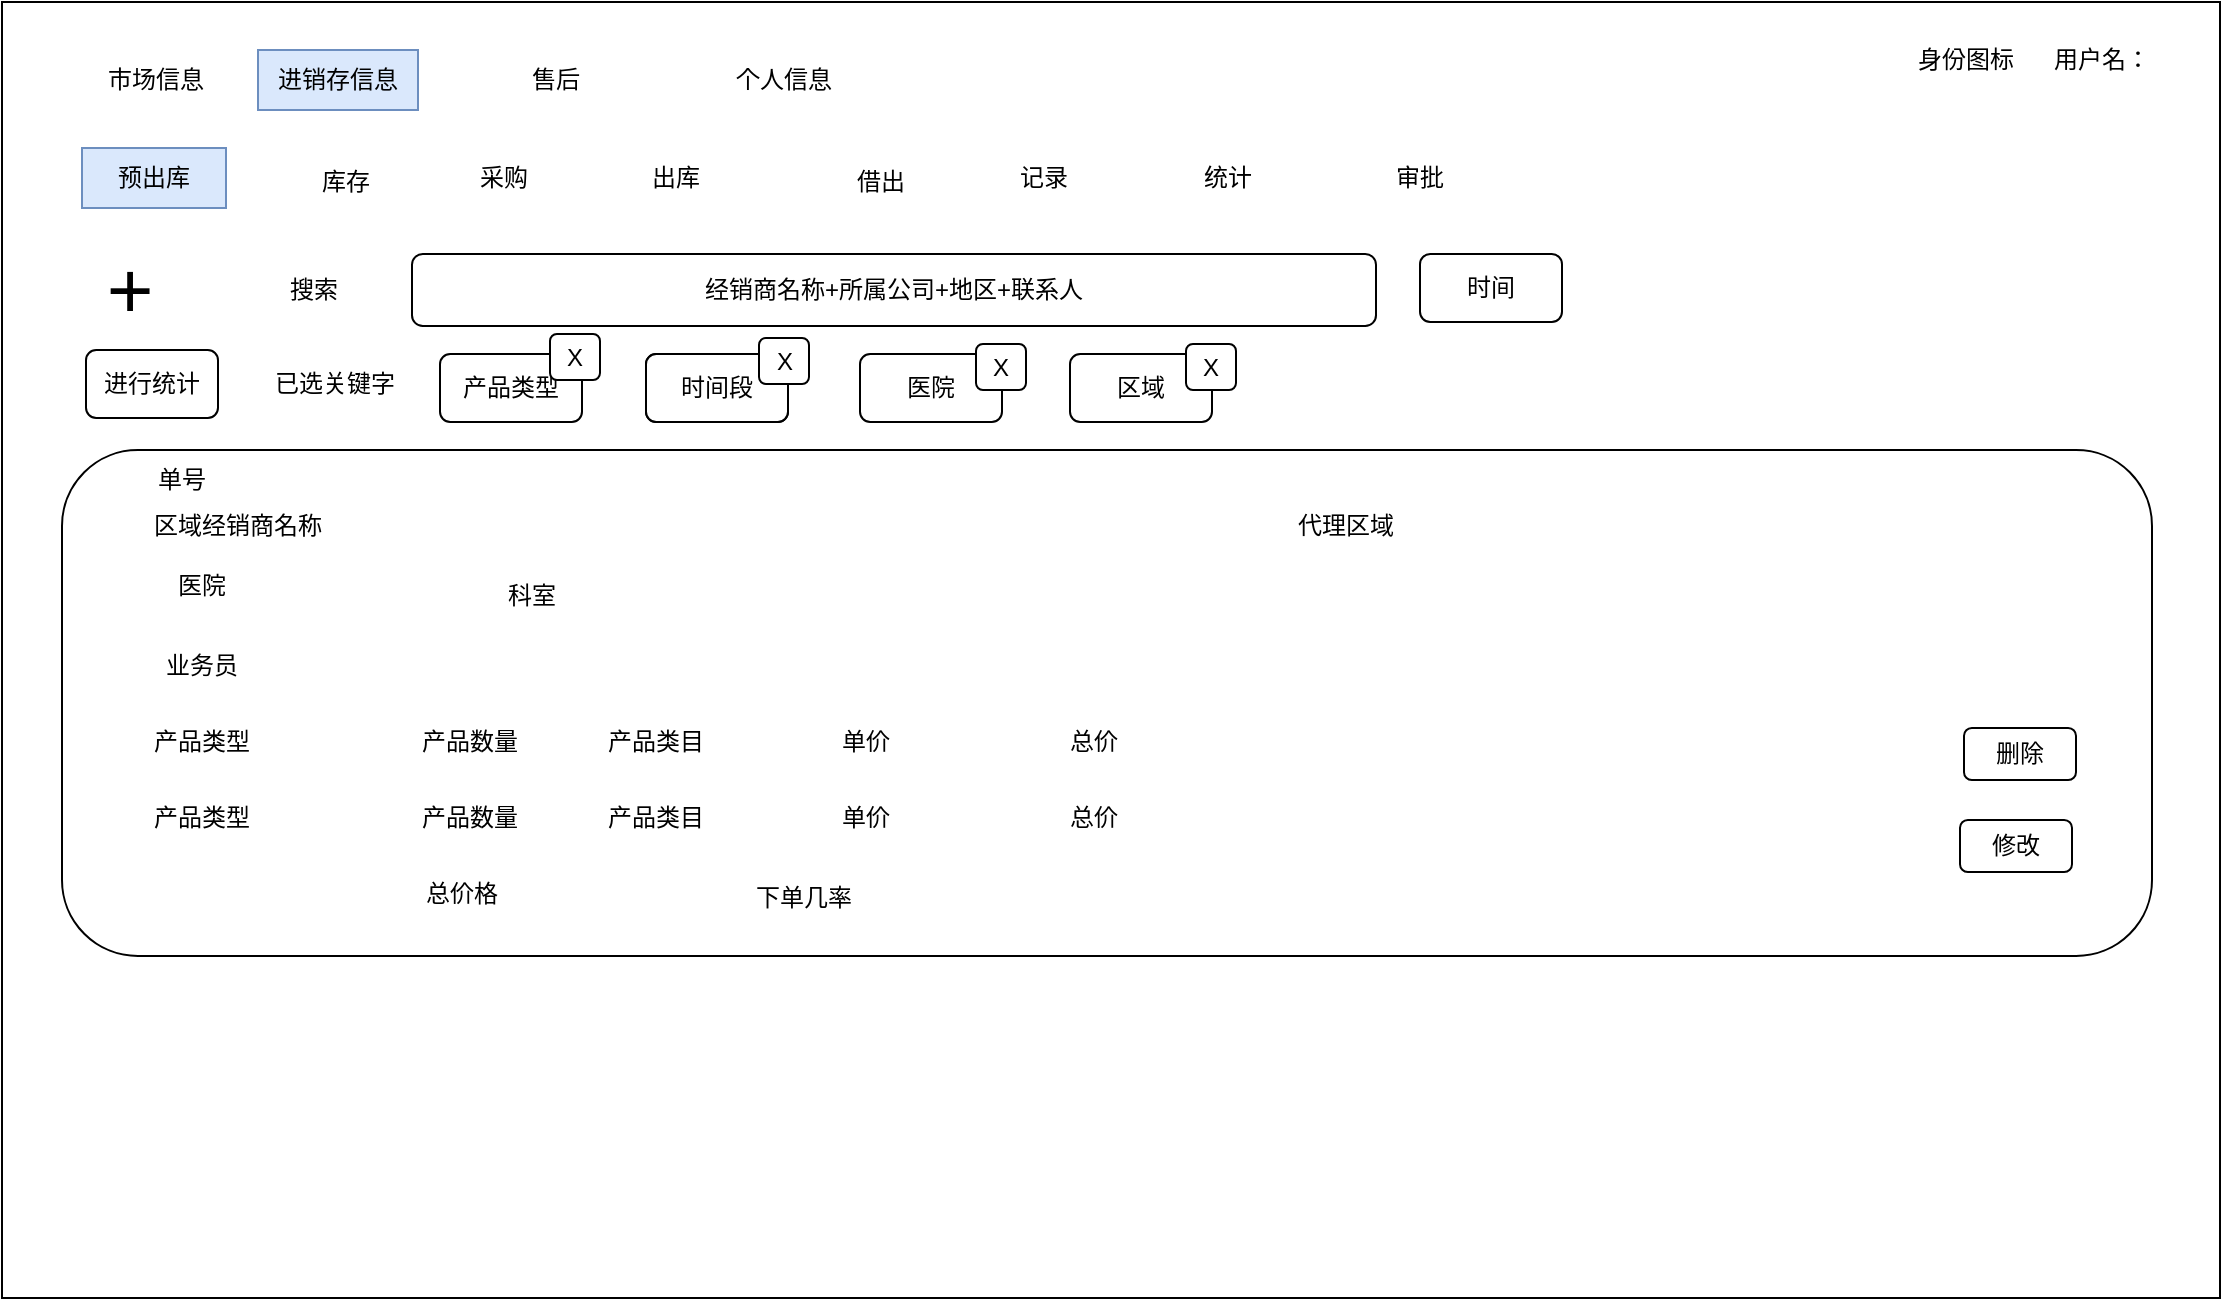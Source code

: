 <mxfile version="15.5.7" type="github" pages="8">
  <diagram id="N5iFs1pkEQkYCYLfwqrd" name="预出库">
    <mxGraphModel dx="1422" dy="761" grid="0" gridSize="10" guides="1" tooltips="1" connect="1" arrows="1" fold="1" page="1" pageScale="1" pageWidth="1169" pageHeight="827" math="0" shadow="0">
      <root>
        <mxCell id="0" />
        <mxCell id="1" parent="0" />
        <mxCell id="yPibqIaLQ4RqL0XUAA-0-1" value="" style="rounded=0;whiteSpace=wrap;html=1;" parent="1" vertex="1">
          <mxGeometry x="46" y="108" width="1109" height="648" as="geometry" />
        </mxCell>
        <mxCell id="yPibqIaLQ4RqL0XUAA-0-2" value="市场信息" style="text;html=1;strokeColor=none;fillColor=none;align=center;verticalAlign=middle;whiteSpace=wrap;rounded=0;" parent="1" vertex="1">
          <mxGeometry x="83" y="132" width="80" height="30" as="geometry" />
        </mxCell>
        <mxCell id="yPibqIaLQ4RqL0XUAA-0-3" value="预出库" style="text;html=1;strokeColor=#6c8ebf;fillColor=#dae8fc;align=center;verticalAlign=middle;whiteSpace=wrap;rounded=0;" parent="1" vertex="1">
          <mxGeometry x="86" y="181" width="72" height="30" as="geometry" />
        </mxCell>
        <mxCell id="yPibqIaLQ4RqL0XUAA-0-4" value="采购" style="text;html=1;strokeColor=none;fillColor=none;align=center;verticalAlign=middle;whiteSpace=wrap;rounded=0;" parent="1" vertex="1">
          <mxGeometry x="261" y="181" width="72" height="30" as="geometry" />
        </mxCell>
        <mxCell id="yPibqIaLQ4RqL0XUAA-0-5" value="出库" style="text;html=1;strokeColor=none;fillColor=none;align=center;verticalAlign=middle;whiteSpace=wrap;rounded=0;" parent="1" vertex="1">
          <mxGeometry x="347" y="181" width="72" height="30" as="geometry" />
        </mxCell>
        <mxCell id="yPibqIaLQ4RqL0XUAA-0-12" value="&lt;font style=&quot;font-size: 40px&quot;&gt;+&lt;/font&gt;" style="text;html=1;strokeColor=none;fillColor=none;align=center;verticalAlign=middle;whiteSpace=wrap;rounded=0;" parent="1" vertex="1">
          <mxGeometry x="80" y="236" width="60" height="30" as="geometry" />
        </mxCell>
        <mxCell id="yPibqIaLQ4RqL0XUAA-0-13" value="搜索" style="text;html=1;strokeColor=none;fillColor=none;align=center;verticalAlign=middle;whiteSpace=wrap;rounded=0;fontSize=12;" parent="1" vertex="1">
          <mxGeometry x="172" y="237" width="60" height="30" as="geometry" />
        </mxCell>
        <mxCell id="yPibqIaLQ4RqL0XUAA-0-14" value="经销商名称+所属公司+地区+联系人" style="rounded=1;whiteSpace=wrap;html=1;fontSize=12;" parent="1" vertex="1">
          <mxGeometry x="251" y="234" width="482" height="36" as="geometry" />
        </mxCell>
        <mxCell id="yPibqIaLQ4RqL0XUAA-0-16" value="用户名：" style="text;html=1;strokeColor=none;fillColor=none;align=center;verticalAlign=middle;whiteSpace=wrap;rounded=0;fontSize=12;" parent="1" vertex="1">
          <mxGeometry x="1066" y="122" width="60" height="30" as="geometry" />
        </mxCell>
        <mxCell id="yPibqIaLQ4RqL0XUAA-0-17" value="身份图标" style="text;html=1;strokeColor=none;fillColor=none;align=center;verticalAlign=middle;whiteSpace=wrap;rounded=0;fontSize=12;" parent="1" vertex="1">
          <mxGeometry x="998" y="122" width="60" height="30" as="geometry" />
        </mxCell>
        <mxCell id="yPibqIaLQ4RqL0XUAA-0-20" value="进销存信息" style="text;html=1;strokeColor=#6c8ebf;fillColor=#dae8fc;align=center;verticalAlign=middle;whiteSpace=wrap;rounded=0;" parent="1" vertex="1">
          <mxGeometry x="174" y="132" width="80" height="30" as="geometry" />
        </mxCell>
        <mxCell id="yPibqIaLQ4RqL0XUAA-0-21" value="借出" style="text;html=1;strokeColor=none;fillColor=none;align=center;verticalAlign=middle;whiteSpace=wrap;rounded=0;" parent="1" vertex="1">
          <mxGeometry x="452" y="183" width="67" height="30" as="geometry" />
        </mxCell>
        <mxCell id="yPibqIaLQ4RqL0XUAA-0-22" value="售后" style="text;html=1;strokeColor=none;fillColor=none;align=center;verticalAlign=middle;whiteSpace=wrap;rounded=0;" parent="1" vertex="1">
          <mxGeometry x="283" y="132" width="80" height="30" as="geometry" />
        </mxCell>
        <mxCell id="yPibqIaLQ4RqL0XUAA-0-23" value="个人信息" style="text;html=1;strokeColor=none;fillColor=none;align=center;verticalAlign=middle;whiteSpace=wrap;rounded=0;" parent="1" vertex="1">
          <mxGeometry x="397" y="132" width="80" height="30" as="geometry" />
        </mxCell>
        <mxCell id="yPibqIaLQ4RqL0XUAA-0-24" value="库存" style="text;html=1;strokeColor=none;fillColor=none;align=center;verticalAlign=middle;whiteSpace=wrap;rounded=0;" parent="1" vertex="1">
          <mxGeometry x="182" y="183" width="72" height="30" as="geometry" />
        </mxCell>
        <mxCell id="yPibqIaLQ4RqL0XUAA-0-26" value="" style="rounded=1;whiteSpace=wrap;html=1;fontSize=12;" parent="1" vertex="1">
          <mxGeometry x="76" y="332" width="1045" height="253" as="geometry" />
        </mxCell>
        <mxCell id="yPibqIaLQ4RqL0XUAA-0-27" value="修改" style="rounded=1;whiteSpace=wrap;html=1;fontSize=12;" parent="1" vertex="1">
          <mxGeometry x="1025" y="517" width="56" height="26" as="geometry" />
        </mxCell>
        <mxCell id="yPibqIaLQ4RqL0XUAA-0-28" value="删除" style="rounded=1;whiteSpace=wrap;html=1;fontSize=12;" parent="1" vertex="1">
          <mxGeometry x="1027" y="471" width="56" height="26" as="geometry" />
        </mxCell>
        <mxCell id="yPibqIaLQ4RqL0XUAA-0-29" value="区域经销商名称" style="text;html=1;strokeColor=none;fillColor=none;align=center;verticalAlign=middle;whiteSpace=wrap;rounded=0;fontSize=12;" parent="1" vertex="1">
          <mxGeometry x="112" y="355" width="104" height="30" as="geometry" />
        </mxCell>
        <mxCell id="yPibqIaLQ4RqL0XUAA-0-30" value="代理区域" style="text;html=1;strokeColor=none;fillColor=none;align=center;verticalAlign=middle;whiteSpace=wrap;rounded=0;fontSize=12;" parent="1" vertex="1">
          <mxGeometry x="666" y="355" width="104" height="30" as="geometry" />
        </mxCell>
        <mxCell id="yPibqIaLQ4RqL0XUAA-0-31" value="业务员" style="text;html=1;strokeColor=none;fillColor=none;align=center;verticalAlign=middle;whiteSpace=wrap;rounded=0;fontSize=12;" parent="1" vertex="1">
          <mxGeometry x="116" y="424.5" width="60" height="30" as="geometry" />
        </mxCell>
        <mxCell id="yPibqIaLQ4RqL0XUAA-0-32" value="医院" style="text;html=1;strokeColor=none;fillColor=none;align=center;verticalAlign=middle;whiteSpace=wrap;rounded=0;fontSize=12;" parent="1" vertex="1">
          <mxGeometry x="116" y="385" width="60" height="30" as="geometry" />
        </mxCell>
        <mxCell id="yPibqIaLQ4RqL0XUAA-0-35" value="总价格" style="text;html=1;strokeColor=none;fillColor=none;align=center;verticalAlign=middle;whiteSpace=wrap;rounded=0;fontSize=12;" parent="1" vertex="1">
          <mxGeometry x="246" y="539" width="60" height="30" as="geometry" />
        </mxCell>
        <mxCell id="yPibqIaLQ4RqL0XUAA-0-36" value="下单几率" style="text;html=1;strokeColor=none;fillColor=none;align=center;verticalAlign=middle;whiteSpace=wrap;rounded=0;fontSize=12;" parent="1" vertex="1">
          <mxGeometry x="417" y="541" width="60" height="30" as="geometry" />
        </mxCell>
        <mxCell id="yPibqIaLQ4RqL0XUAA-0-37" value="科室" style="text;html=1;strokeColor=none;fillColor=none;align=center;verticalAlign=middle;whiteSpace=wrap;rounded=0;fontSize=12;" parent="1" vertex="1">
          <mxGeometry x="281" y="390" width="60" height="30" as="geometry" />
        </mxCell>
        <mxCell id="yPibqIaLQ4RqL0XUAA-0-38" value="单号" style="text;html=1;strokeColor=none;fillColor=none;align=center;verticalAlign=middle;whiteSpace=wrap;rounded=0;" parent="1" vertex="1">
          <mxGeometry x="106" y="332" width="60" height="30" as="geometry" />
        </mxCell>
        <mxCell id="yPibqIaLQ4RqL0XUAA-0-40" value="时间" style="rounded=1;whiteSpace=wrap;html=1;" parent="1" vertex="1">
          <mxGeometry x="755" y="234" width="71" height="34" as="geometry" />
        </mxCell>
        <mxCell id="yPibqIaLQ4RqL0XUAA-0-41" value="产品类型" style="rounded=1;whiteSpace=wrap;html=1;" parent="1" vertex="1">
          <mxGeometry x="265" y="284" width="71" height="34" as="geometry" />
        </mxCell>
        <mxCell id="yPibqIaLQ4RqL0XUAA-0-43" value="已选关键字" style="text;html=1;strokeColor=none;fillColor=none;align=center;verticalAlign=middle;whiteSpace=wrap;rounded=0;" parent="1" vertex="1">
          <mxGeometry x="178" y="284" width="69" height="30" as="geometry" />
        </mxCell>
        <mxCell id="yPibqIaLQ4RqL0XUAA-0-44" value="X" style="rounded=1;whiteSpace=wrap;html=1;" parent="1" vertex="1">
          <mxGeometry x="320" y="274" width="25" height="23" as="geometry" />
        </mxCell>
        <mxCell id="yPibqIaLQ4RqL0XUAA-0-45" value="时间段" style="rounded=1;whiteSpace=wrap;html=1;" parent="1" vertex="1">
          <mxGeometry x="368" y="284" width="71" height="34" as="geometry" />
        </mxCell>
        <mxCell id="yPibqIaLQ4RqL0XUAA-0-47" value="时间段" style="rounded=1;whiteSpace=wrap;html=1;" parent="1" vertex="1">
          <mxGeometry x="368" y="284" width="71" height="34" as="geometry" />
        </mxCell>
        <mxCell id="yPibqIaLQ4RqL0XUAA-0-48" value="医院" style="rounded=1;whiteSpace=wrap;html=1;" parent="1" vertex="1">
          <mxGeometry x="475" y="284" width="71" height="34" as="geometry" />
        </mxCell>
        <mxCell id="yPibqIaLQ4RqL0XUAA-0-49" value="X" style="rounded=1;whiteSpace=wrap;html=1;" parent="1" vertex="1">
          <mxGeometry x="424.5" y="276" width="25" height="23" as="geometry" />
        </mxCell>
        <mxCell id="yPibqIaLQ4RqL0XUAA-0-50" value="X" style="rounded=1;whiteSpace=wrap;html=1;" parent="1" vertex="1">
          <mxGeometry x="533" y="279" width="25" height="23" as="geometry" />
        </mxCell>
        <mxCell id="yPibqIaLQ4RqL0XUAA-0-52" value="进行统计" style="rounded=1;whiteSpace=wrap;html=1;" parent="1" vertex="1">
          <mxGeometry x="88" y="282" width="66" height="34" as="geometry" />
        </mxCell>
        <mxCell id="yPibqIaLQ4RqL0XUAA-0-53" value="区域" style="rounded=1;whiteSpace=wrap;html=1;" parent="1" vertex="1">
          <mxGeometry x="580" y="284" width="71" height="34" as="geometry" />
        </mxCell>
        <mxCell id="yPibqIaLQ4RqL0XUAA-0-54" value="X" style="rounded=1;whiteSpace=wrap;html=1;" parent="1" vertex="1">
          <mxGeometry x="638" y="279" width="25" height="23" as="geometry" />
        </mxCell>
        <mxCell id="n4yhw8xHxFPudMCW8ySs-1" value="产品类型" style="text;html=1;strokeColor=none;fillColor=none;align=center;verticalAlign=middle;whiteSpace=wrap;rounded=0;fontSize=12;" parent="1" vertex="1">
          <mxGeometry x="116" y="463" width="60" height="30" as="geometry" />
        </mxCell>
        <mxCell id="n4yhw8xHxFPudMCW8ySs-2" value="产品数量" style="text;html=1;strokeColor=none;fillColor=none;align=center;verticalAlign=middle;whiteSpace=wrap;rounded=0;fontSize=12;" parent="1" vertex="1">
          <mxGeometry x="250" y="463" width="60" height="30" as="geometry" />
        </mxCell>
        <mxCell id="n4yhw8xHxFPudMCW8ySs-3" value="单价" style="text;html=1;strokeColor=none;fillColor=none;align=center;verticalAlign=middle;whiteSpace=wrap;rounded=0;fontSize=12;" parent="1" vertex="1">
          <mxGeometry x="448" y="463" width="60" height="30" as="geometry" />
        </mxCell>
        <mxCell id="n4yhw8xHxFPudMCW8ySs-4" value="总价" style="text;html=1;strokeColor=none;fillColor=none;align=center;verticalAlign=middle;whiteSpace=wrap;rounded=0;fontSize=12;" parent="1" vertex="1">
          <mxGeometry x="562" y="463" width="60" height="30" as="geometry" />
        </mxCell>
        <mxCell id="n4yhw8xHxFPudMCW8ySs-5" value="产品类目" style="text;html=1;strokeColor=none;fillColor=none;align=center;verticalAlign=middle;whiteSpace=wrap;rounded=0;fontSize=12;" parent="1" vertex="1">
          <mxGeometry x="327" y="463" width="92" height="30" as="geometry" />
        </mxCell>
        <mxCell id="n4yhw8xHxFPudMCW8ySs-6" value="产品类型" style="text;html=1;strokeColor=none;fillColor=none;align=center;verticalAlign=middle;whiteSpace=wrap;rounded=0;fontSize=12;" parent="1" vertex="1">
          <mxGeometry x="116" y="501" width="60" height="30" as="geometry" />
        </mxCell>
        <mxCell id="n4yhw8xHxFPudMCW8ySs-7" value="产品数量" style="text;html=1;strokeColor=none;fillColor=none;align=center;verticalAlign=middle;whiteSpace=wrap;rounded=0;fontSize=12;" parent="1" vertex="1">
          <mxGeometry x="250" y="501" width="60" height="30" as="geometry" />
        </mxCell>
        <mxCell id="n4yhw8xHxFPudMCW8ySs-8" value="单价" style="text;html=1;strokeColor=none;fillColor=none;align=center;verticalAlign=middle;whiteSpace=wrap;rounded=0;fontSize=12;" parent="1" vertex="1">
          <mxGeometry x="448" y="501" width="60" height="30" as="geometry" />
        </mxCell>
        <mxCell id="n4yhw8xHxFPudMCW8ySs-9" value="总价" style="text;html=1;strokeColor=none;fillColor=none;align=center;verticalAlign=middle;whiteSpace=wrap;rounded=0;fontSize=12;" parent="1" vertex="1">
          <mxGeometry x="562" y="501" width="60" height="30" as="geometry" />
        </mxCell>
        <mxCell id="n4yhw8xHxFPudMCW8ySs-10" value="产品类目" style="text;html=1;strokeColor=none;fillColor=none;align=center;verticalAlign=middle;whiteSpace=wrap;rounded=0;fontSize=12;" parent="1" vertex="1">
          <mxGeometry x="327" y="501" width="92" height="30" as="geometry" />
        </mxCell>
        <mxCell id="yX_rhy0YltTsoVepLlX5-1" value="记录" style="text;html=1;align=center;verticalAlign=middle;whiteSpace=wrap;rounded=0;" parent="1" vertex="1">
          <mxGeometry x="527" y="181" width="80" height="30" as="geometry" />
        </mxCell>
        <mxCell id="yX_rhy0YltTsoVepLlX5-2" value="统计" style="text;html=1;align=center;verticalAlign=middle;whiteSpace=wrap;rounded=0;" parent="1" vertex="1">
          <mxGeometry x="619" y="181" width="80" height="30" as="geometry" />
        </mxCell>
        <mxCell id="u6KFziHGGoO-3WZM005p-1" value="审批" style="text;html=1;align=center;verticalAlign=middle;whiteSpace=wrap;rounded=0;" parent="1" vertex="1">
          <mxGeometry x="715" y="181" width="80" height="30" as="geometry" />
        </mxCell>
      </root>
    </mxGraphModel>
  </diagram>
  <diagram id="jv4Y4jP7Bdz8mvcNvEhy" name="库存">
    <mxGraphModel dx="1422" dy="761" grid="0" gridSize="10" guides="1" tooltips="1" connect="1" arrows="1" fold="1" page="1" pageScale="1" pageWidth="1169" pageHeight="827" math="0" shadow="0">
      <root>
        <mxCell id="_KoCDJQrt4iuUP8M9wGR-0" />
        <mxCell id="_KoCDJQrt4iuUP8M9wGR-1" parent="_KoCDJQrt4iuUP8M9wGR-0" />
        <mxCell id="_KoCDJQrt4iuUP8M9wGR-2" value="" style="rounded=0;whiteSpace=wrap;html=1;" parent="_KoCDJQrt4iuUP8M9wGR-1" vertex="1">
          <mxGeometry x="46" y="108" width="1110" height="648" as="geometry" />
        </mxCell>
        <mxCell id="_KoCDJQrt4iuUP8M9wGR-3" value="市场信息" style="text;html=1;strokeColor=none;fillColor=none;align=center;verticalAlign=middle;whiteSpace=wrap;rounded=0;" parent="_KoCDJQrt4iuUP8M9wGR-1" vertex="1">
          <mxGeometry x="83" y="132" width="80" height="30" as="geometry" />
        </mxCell>
        <mxCell id="_KoCDJQrt4iuUP8M9wGR-4" value="预出库" style="text;html=1;align=center;verticalAlign=middle;whiteSpace=wrap;rounded=0;" parent="_KoCDJQrt4iuUP8M9wGR-1" vertex="1">
          <mxGeometry x="86" y="181" width="72" height="30" as="geometry" />
        </mxCell>
        <mxCell id="_KoCDJQrt4iuUP8M9wGR-5" value="采购" style="text;html=1;align=center;verticalAlign=middle;whiteSpace=wrap;rounded=0;" parent="_KoCDJQrt4iuUP8M9wGR-1" vertex="1">
          <mxGeometry x="261" y="181" width="72" height="30" as="geometry" />
        </mxCell>
        <mxCell id="_KoCDJQrt4iuUP8M9wGR-6" value="出库" style="text;html=1;strokeColor=none;fillColor=none;align=center;verticalAlign=middle;whiteSpace=wrap;rounded=0;" parent="_KoCDJQrt4iuUP8M9wGR-1" vertex="1">
          <mxGeometry x="347" y="181" width="72" height="30" as="geometry" />
        </mxCell>
        <mxCell id="_KoCDJQrt4iuUP8M9wGR-8" value="&lt;font style=&quot;font-size: 40px&quot;&gt;+&lt;/font&gt;" style="text;html=1;strokeColor=none;fillColor=none;align=center;verticalAlign=middle;whiteSpace=wrap;rounded=0;" parent="_KoCDJQrt4iuUP8M9wGR-1" vertex="1">
          <mxGeometry x="80" y="236" width="60" height="30" as="geometry" />
        </mxCell>
        <mxCell id="_KoCDJQrt4iuUP8M9wGR-9" value="搜索" style="text;html=1;strokeColor=none;fillColor=none;align=center;verticalAlign=middle;whiteSpace=wrap;rounded=0;fontSize=12;" parent="_KoCDJQrt4iuUP8M9wGR-1" vertex="1">
          <mxGeometry x="172" y="237" width="60" height="30" as="geometry" />
        </mxCell>
        <mxCell id="_KoCDJQrt4iuUP8M9wGR-10" value="产品类型+产品型号+区域" style="rounded=1;whiteSpace=wrap;html=1;fontSize=12;" parent="_KoCDJQrt4iuUP8M9wGR-1" vertex="1">
          <mxGeometry x="251" y="234" width="482" height="36" as="geometry" />
        </mxCell>
        <mxCell id="_KoCDJQrt4iuUP8M9wGR-11" value="用户名：" style="text;html=1;strokeColor=none;fillColor=none;align=center;verticalAlign=middle;whiteSpace=wrap;rounded=0;fontSize=12;" parent="_KoCDJQrt4iuUP8M9wGR-1" vertex="1">
          <mxGeometry x="1074" y="126" width="60" height="30" as="geometry" />
        </mxCell>
        <mxCell id="_KoCDJQrt4iuUP8M9wGR-12" value="身份图标" style="text;html=1;strokeColor=none;fillColor=none;align=center;verticalAlign=middle;whiteSpace=wrap;rounded=0;fontSize=12;" parent="_KoCDJQrt4iuUP8M9wGR-1" vertex="1">
          <mxGeometry x="980" y="129" width="60" height="30" as="geometry" />
        </mxCell>
        <mxCell id="_KoCDJQrt4iuUP8M9wGR-13" value="进销存信息" style="text;html=1;strokeColor=#6c8ebf;fillColor=#dae8fc;align=center;verticalAlign=middle;whiteSpace=wrap;rounded=0;" parent="_KoCDJQrt4iuUP8M9wGR-1" vertex="1">
          <mxGeometry x="174" y="132" width="80" height="30" as="geometry" />
        </mxCell>
        <mxCell id="_KoCDJQrt4iuUP8M9wGR-14" value="借出" style="text;html=1;strokeColor=none;fillColor=none;align=center;verticalAlign=middle;whiteSpace=wrap;rounded=0;" parent="_KoCDJQrt4iuUP8M9wGR-1" vertex="1">
          <mxGeometry x="429" y="183" width="67" height="30" as="geometry" />
        </mxCell>
        <mxCell id="_KoCDJQrt4iuUP8M9wGR-15" value="售后" style="text;html=1;strokeColor=none;fillColor=none;align=center;verticalAlign=middle;whiteSpace=wrap;rounded=0;" parent="_KoCDJQrt4iuUP8M9wGR-1" vertex="1">
          <mxGeometry x="283" y="132" width="80" height="30" as="geometry" />
        </mxCell>
        <mxCell id="_KoCDJQrt4iuUP8M9wGR-16" value="个人信息" style="text;html=1;strokeColor=none;fillColor=none;align=center;verticalAlign=middle;whiteSpace=wrap;rounded=0;" parent="_KoCDJQrt4iuUP8M9wGR-1" vertex="1">
          <mxGeometry x="397" y="132" width="80" height="30" as="geometry" />
        </mxCell>
        <mxCell id="_KoCDJQrt4iuUP8M9wGR-17" value="库存" style="text;html=1;align=center;verticalAlign=middle;whiteSpace=wrap;rounded=0;fillColor=#dae8fc;strokeColor=#6c8ebf;" parent="_KoCDJQrt4iuUP8M9wGR-1" vertex="1">
          <mxGeometry x="182" y="183" width="72" height="30" as="geometry" />
        </mxCell>
        <mxCell id="_KoCDJQrt4iuUP8M9wGR-18" value="" style="rounded=1;whiteSpace=wrap;html=1;fontSize=12;" parent="_KoCDJQrt4iuUP8M9wGR-1" vertex="1">
          <mxGeometry x="76" y="332" width="1056" height="62" as="geometry" />
        </mxCell>
        <mxCell id="_KoCDJQrt4iuUP8M9wGR-23" value="产品型号" style="text;html=1;strokeColor=none;fillColor=none;align=center;verticalAlign=middle;whiteSpace=wrap;rounded=0;fontSize=12;" parent="_KoCDJQrt4iuUP8M9wGR-1" vertex="1">
          <mxGeometry x="112" y="346" width="60" height="30" as="geometry" />
        </mxCell>
        <mxCell id="ZO0DGXHjVjObWl1mcFFZ-0" value="市场报价" style="text;html=1;strokeColor=none;fillColor=none;align=center;verticalAlign=middle;whiteSpace=wrap;rounded=0;fontSize=12;" parent="_KoCDJQrt4iuUP8M9wGR-1" vertex="1">
          <mxGeometry x="371" y="348" width="60" height="30" as="geometry" />
        </mxCell>
        <mxCell id="ZO0DGXHjVjObWl1mcFFZ-1" value="底价" style="text;html=1;strokeColor=none;fillColor=none;align=center;verticalAlign=middle;whiteSpace=wrap;rounded=0;fontSize=12;" parent="_KoCDJQrt4iuUP8M9wGR-1" vertex="1">
          <mxGeometry x="484" y="348" width="60" height="30" as="geometry" />
        </mxCell>
        <mxCell id="ZO0DGXHjVjObWl1mcFFZ-2" value="入库日期" style="text;html=1;strokeColor=none;fillColor=none;align=center;verticalAlign=middle;whiteSpace=wrap;rounded=0;fontSize=12;" parent="_KoCDJQrt4iuUP8M9wGR-1" vertex="1">
          <mxGeometry x="281" y="348" width="60" height="30" as="geometry" />
        </mxCell>
        <mxCell id="ZO0DGXHjVjObWl1mcFFZ-3" value="库存量" style="text;html=1;strokeColor=none;fillColor=none;align=center;verticalAlign=middle;whiteSpace=wrap;rounded=0;fontSize=12;" parent="_KoCDJQrt4iuUP8M9wGR-1" vertex="1">
          <mxGeometry x="993" y="353" width="60" height="30" as="geometry" />
        </mxCell>
        <mxCell id="tVvs63buz0-kbZo9qKMl-0" value="入库日期" style="text;html=1;strokeColor=none;fillColor=none;align=center;verticalAlign=middle;whiteSpace=wrap;rounded=0;" parent="_KoCDJQrt4iuUP8M9wGR-1" vertex="1">
          <mxGeometry x="771" y="237" width="60" height="30" as="geometry" />
        </mxCell>
        <mxCell id="uTkkTwra0qqe9EY79cKi-0" value="产品类目" style="text;html=1;strokeColor=none;fillColor=none;align=center;verticalAlign=middle;whiteSpace=wrap;rounded=0;fontSize=12;" parent="_KoCDJQrt4iuUP8M9wGR-1" vertex="1">
          <mxGeometry x="182" y="348" width="92" height="30" as="geometry" />
        </mxCell>
        <mxCell id="Qo9X-sCatjzqNJeFAOnE-0" value="记录" style="text;html=1;align=center;verticalAlign=middle;whiteSpace=wrap;rounded=0;" parent="_KoCDJQrt4iuUP8M9wGR-1" vertex="1">
          <mxGeometry x="527" y="181" width="80" height="30" as="geometry" />
        </mxCell>
        <mxCell id="Qo9X-sCatjzqNJeFAOnE-1" value="统计" style="text;html=1;align=center;verticalAlign=middle;whiteSpace=wrap;rounded=0;" parent="_KoCDJQrt4iuUP8M9wGR-1" vertex="1">
          <mxGeometry x="619" y="181" width="80" height="30" as="geometry" />
        </mxCell>
        <mxCell id="Dg-n7KnZMMfz5RlRw1xj-0" value="审批" style="text;html=1;align=center;verticalAlign=middle;whiteSpace=wrap;rounded=0;" parent="_KoCDJQrt4iuUP8M9wGR-1" vertex="1">
          <mxGeometry x="715" y="181" width="80" height="30" as="geometry" />
        </mxCell>
      </root>
    </mxGraphModel>
  </diagram>
  <diagram id="6dy0eFwVBlNx3z7ND8d6" name="采购">
    <mxGraphModel dx="1422" dy="761" grid="0" gridSize="10" guides="1" tooltips="1" connect="1" arrows="1" fold="1" page="1" pageScale="1" pageWidth="1169" pageHeight="827" math="0" shadow="0">
      <root>
        <mxCell id="WI2zDYExkKWkCpuqiBd3-0" />
        <mxCell id="WI2zDYExkKWkCpuqiBd3-1" parent="WI2zDYExkKWkCpuqiBd3-0" />
        <mxCell id="sccKwh4WqgvTdbU3zLTp-0" value="" style="rounded=0;whiteSpace=wrap;html=1;" parent="WI2zDYExkKWkCpuqiBd3-1" vertex="1">
          <mxGeometry x="46" y="108" width="1117" height="648" as="geometry" />
        </mxCell>
        <mxCell id="sccKwh4WqgvTdbU3zLTp-1" value="市场信息" style="text;html=1;strokeColor=none;fillColor=none;align=center;verticalAlign=middle;whiteSpace=wrap;rounded=0;" parent="WI2zDYExkKWkCpuqiBd3-1" vertex="1">
          <mxGeometry x="83" y="132" width="80" height="30" as="geometry" />
        </mxCell>
        <mxCell id="sccKwh4WqgvTdbU3zLTp-2" value="预出库" style="text;html=1;align=center;verticalAlign=middle;whiteSpace=wrap;rounded=0;" parent="WI2zDYExkKWkCpuqiBd3-1" vertex="1">
          <mxGeometry x="86" y="181" width="72" height="30" as="geometry" />
        </mxCell>
        <mxCell id="sccKwh4WqgvTdbU3zLTp-3" value="采购" style="text;html=1;strokeColor=#6c8ebf;fillColor=#dae8fc;align=center;verticalAlign=middle;whiteSpace=wrap;rounded=0;" parent="WI2zDYExkKWkCpuqiBd3-1" vertex="1">
          <mxGeometry x="261" y="181" width="72" height="30" as="geometry" />
        </mxCell>
        <mxCell id="sccKwh4WqgvTdbU3zLTp-4" value="出库" style="text;html=1;strokeColor=none;fillColor=none;align=center;verticalAlign=middle;whiteSpace=wrap;rounded=0;" parent="WI2zDYExkKWkCpuqiBd3-1" vertex="1">
          <mxGeometry x="347" y="181" width="72" height="30" as="geometry" />
        </mxCell>
        <mxCell id="sccKwh4WqgvTdbU3zLTp-6" value="&lt;font style=&quot;font-size: 40px&quot;&gt;+&lt;/font&gt;" style="text;html=1;strokeColor=none;fillColor=none;align=center;verticalAlign=middle;whiteSpace=wrap;rounded=0;" parent="WI2zDYExkKWkCpuqiBd3-1" vertex="1">
          <mxGeometry x="80" y="236" width="60" height="30" as="geometry" />
        </mxCell>
        <mxCell id="sccKwh4WqgvTdbU3zLTp-7" value="搜索" style="text;html=1;strokeColor=none;fillColor=none;align=center;verticalAlign=middle;whiteSpace=wrap;rounded=0;fontSize=12;" parent="WI2zDYExkKWkCpuqiBd3-1" vertex="1">
          <mxGeometry x="172" y="237" width="60" height="30" as="geometry" />
        </mxCell>
        <mxCell id="sccKwh4WqgvTdbU3zLTp-8" value="经销商名称+所属公司+地区+联系人" style="rounded=1;whiteSpace=wrap;html=1;fontSize=12;" parent="WI2zDYExkKWkCpuqiBd3-1" vertex="1">
          <mxGeometry x="251" y="234" width="482" height="36" as="geometry" />
        </mxCell>
        <mxCell id="sccKwh4WqgvTdbU3zLTp-9" value="用户名：" style="text;html=1;strokeColor=none;fillColor=none;align=center;verticalAlign=middle;whiteSpace=wrap;rounded=0;fontSize=12;" parent="WI2zDYExkKWkCpuqiBd3-1" vertex="1">
          <mxGeometry x="1085" y="124" width="60" height="30" as="geometry" />
        </mxCell>
        <mxCell id="sccKwh4WqgvTdbU3zLTp-10" value="身份图标" style="text;html=1;strokeColor=none;fillColor=none;align=center;verticalAlign=middle;whiteSpace=wrap;rounded=0;fontSize=12;" parent="WI2zDYExkKWkCpuqiBd3-1" vertex="1">
          <mxGeometry x="1014" y="122" width="60" height="30" as="geometry" />
        </mxCell>
        <mxCell id="sccKwh4WqgvTdbU3zLTp-11" value="进销存信息" style="text;html=1;strokeColor=#6c8ebf;fillColor=#dae8fc;align=center;verticalAlign=middle;whiteSpace=wrap;rounded=0;" parent="WI2zDYExkKWkCpuqiBd3-1" vertex="1">
          <mxGeometry x="174" y="132" width="80" height="30" as="geometry" />
        </mxCell>
        <mxCell id="sccKwh4WqgvTdbU3zLTp-12" value="借出" style="text;html=1;strokeColor=none;fillColor=none;align=center;verticalAlign=middle;whiteSpace=wrap;rounded=0;" parent="WI2zDYExkKWkCpuqiBd3-1" vertex="1">
          <mxGeometry x="430" y="183" width="67" height="30" as="geometry" />
        </mxCell>
        <mxCell id="sccKwh4WqgvTdbU3zLTp-13" value="售后" style="text;html=1;strokeColor=none;fillColor=none;align=center;verticalAlign=middle;whiteSpace=wrap;rounded=0;" parent="WI2zDYExkKWkCpuqiBd3-1" vertex="1">
          <mxGeometry x="283" y="132" width="80" height="30" as="geometry" />
        </mxCell>
        <mxCell id="sccKwh4WqgvTdbU3zLTp-14" value="个人信息" style="text;html=1;strokeColor=none;fillColor=none;align=center;verticalAlign=middle;whiteSpace=wrap;rounded=0;" parent="WI2zDYExkKWkCpuqiBd3-1" vertex="1">
          <mxGeometry x="397" y="132" width="80" height="30" as="geometry" />
        </mxCell>
        <mxCell id="sccKwh4WqgvTdbU3zLTp-15" value="库存" style="text;html=1;strokeColor=none;fillColor=none;align=center;verticalAlign=middle;whiteSpace=wrap;rounded=0;" parent="WI2zDYExkKWkCpuqiBd3-1" vertex="1">
          <mxGeometry x="182" y="183" width="72" height="30" as="geometry" />
        </mxCell>
        <mxCell id="sccKwh4WqgvTdbU3zLTp-16" value="" style="rounded=1;whiteSpace=wrap;html=1;fontSize=12;" parent="WI2zDYExkKWkCpuqiBd3-1" vertex="1">
          <mxGeometry x="76" y="357" width="1061" height="55" as="geometry" />
        </mxCell>
        <mxCell id="sccKwh4WqgvTdbU3zLTp-17" value="修改" style="rounded=1;whiteSpace=wrap;html=1;fontSize=12;" parent="WI2zDYExkKWkCpuqiBd3-1" vertex="1">
          <mxGeometry x="965" y="371" width="56" height="26" as="geometry" />
        </mxCell>
        <mxCell id="sccKwh4WqgvTdbU3zLTp-18" value="删除" style="rounded=1;whiteSpace=wrap;html=1;fontSize=12;" parent="WI2zDYExkKWkCpuqiBd3-1" vertex="1">
          <mxGeometry x="1061" y="371.5" width="56" height="26" as="geometry" />
        </mxCell>
        <mxCell id="sccKwh4WqgvTdbU3zLTp-21" value="产品类型" style="text;html=1;strokeColor=none;fillColor=none;align=center;verticalAlign=middle;whiteSpace=wrap;rounded=0;fontSize=12;" parent="WI2zDYExkKWkCpuqiBd3-1" vertex="1">
          <mxGeometry x="243" y="369.5" width="60" height="30" as="geometry" />
        </mxCell>
        <mxCell id="sccKwh4WqgvTdbU3zLTp-26" value="产品数量" style="text;html=1;strokeColor=none;fillColor=none;align=center;verticalAlign=middle;whiteSpace=wrap;rounded=0;fontSize=12;" parent="WI2zDYExkKWkCpuqiBd3-1" vertex="1">
          <mxGeometry x="357" y="369.5" width="60" height="30" as="geometry" />
        </mxCell>
        <mxCell id="sccKwh4WqgvTdbU3zLTp-28" value="单号" style="text;html=1;strokeColor=none;fillColor=none;align=center;verticalAlign=middle;whiteSpace=wrap;rounded=0;" parent="WI2zDYExkKWkCpuqiBd3-1" vertex="1">
          <mxGeometry x="116" y="369.5" width="60" height="30" as="geometry" />
        </mxCell>
        <mxCell id="sccKwh4WqgvTdbU3zLTp-29" value="时间" style="rounded=1;whiteSpace=wrap;html=1;" parent="WI2zDYExkKWkCpuqiBd3-1" vertex="1">
          <mxGeometry x="755" y="234" width="71" height="34" as="geometry" />
        </mxCell>
        <mxCell id="sccKwh4WqgvTdbU3zLTp-30" value="产品类型" style="rounded=1;whiteSpace=wrap;html=1;" parent="WI2zDYExkKWkCpuqiBd3-1" vertex="1">
          <mxGeometry x="265" y="284" width="71" height="34" as="geometry" />
        </mxCell>
        <mxCell id="sccKwh4WqgvTdbU3zLTp-31" value="已选关键字" style="text;html=1;strokeColor=none;fillColor=none;align=center;verticalAlign=middle;whiteSpace=wrap;rounded=0;" parent="WI2zDYExkKWkCpuqiBd3-1" vertex="1">
          <mxGeometry x="178" y="284" width="69" height="30" as="geometry" />
        </mxCell>
        <mxCell id="sccKwh4WqgvTdbU3zLTp-32" value="X" style="rounded=1;whiteSpace=wrap;html=1;" parent="WI2zDYExkKWkCpuqiBd3-1" vertex="1">
          <mxGeometry x="320" y="274" width="25" height="23" as="geometry" />
        </mxCell>
        <mxCell id="sccKwh4WqgvTdbU3zLTp-33" value="时间段" style="rounded=1;whiteSpace=wrap;html=1;" parent="WI2zDYExkKWkCpuqiBd3-1" vertex="1">
          <mxGeometry x="368" y="284" width="71" height="34" as="geometry" />
        </mxCell>
        <mxCell id="sccKwh4WqgvTdbU3zLTp-34" value="时间段" style="rounded=1;whiteSpace=wrap;html=1;" parent="WI2zDYExkKWkCpuqiBd3-1" vertex="1">
          <mxGeometry x="368" y="284" width="71" height="34" as="geometry" />
        </mxCell>
        <mxCell id="sccKwh4WqgvTdbU3zLTp-36" value="X" style="rounded=1;whiteSpace=wrap;html=1;" parent="WI2zDYExkKWkCpuqiBd3-1" vertex="1">
          <mxGeometry x="424.5" y="276" width="25" height="23" as="geometry" />
        </mxCell>
        <mxCell id="MrvqxsF8xJ7pxnnqwmNk-0" value="单价" style="text;html=1;strokeColor=none;fillColor=none;align=center;verticalAlign=middle;whiteSpace=wrap;rounded=0;fontSize=12;" parent="WI2zDYExkKWkCpuqiBd3-1" vertex="1">
          <mxGeometry x="502.5" y="369.5" width="60" height="30" as="geometry" />
        </mxCell>
        <mxCell id="MrvqxsF8xJ7pxnnqwmNk-1" value="总价" style="text;html=1;strokeColor=none;fillColor=none;align=center;verticalAlign=middle;whiteSpace=wrap;rounded=0;fontSize=12;" parent="WI2zDYExkKWkCpuqiBd3-1" vertex="1">
          <mxGeometry x="632" y="371" width="60" height="30" as="geometry" />
        </mxCell>
        <mxCell id="MrvqxsF8xJ7pxnnqwmNk-2" value="采购员" style="text;html=1;strokeColor=none;fillColor=none;align=center;verticalAlign=middle;whiteSpace=wrap;rounded=0;fontSize=12;" parent="WI2zDYExkKWkCpuqiBd3-1" vertex="1">
          <mxGeometry x="751" y="371" width="60" height="30" as="geometry" />
        </mxCell>
        <mxCell id="MrvqxsF8xJ7pxnnqwmNk-3" value="录入员" style="text;html=1;strokeColor=none;fillColor=none;align=center;verticalAlign=middle;whiteSpace=wrap;rounded=0;fontSize=12;" parent="WI2zDYExkKWkCpuqiBd3-1" vertex="1">
          <mxGeometry x="858" y="371" width="60" height="30" as="geometry" />
        </mxCell>
        <mxCell id="MFvu7ZdKwWsMop6sS-Kd-0" value="产品类目" style="text;html=1;strokeColor=none;fillColor=none;align=center;verticalAlign=middle;whiteSpace=wrap;rounded=0;fontSize=12;" parent="WI2zDYExkKWkCpuqiBd3-1" vertex="1">
          <mxGeometry x="427" y="369.5" width="92" height="30" as="geometry" />
        </mxCell>
        <mxCell id="QLZpHfww6ksT229lfbdv-0" value="记录" style="text;html=1;align=center;verticalAlign=middle;whiteSpace=wrap;rounded=0;" parent="WI2zDYExkKWkCpuqiBd3-1" vertex="1">
          <mxGeometry x="527" y="181" width="80" height="30" as="geometry" />
        </mxCell>
        <mxCell id="QLZpHfww6ksT229lfbdv-1" value="统计" style="text;html=1;align=center;verticalAlign=middle;whiteSpace=wrap;rounded=0;" parent="WI2zDYExkKWkCpuqiBd3-1" vertex="1">
          <mxGeometry x="619" y="181" width="80" height="30" as="geometry" />
        </mxCell>
        <mxCell id="RfzVqg_EW55gpgiRRO4J-0" value="审批" style="text;html=1;align=center;verticalAlign=middle;whiteSpace=wrap;rounded=0;" parent="WI2zDYExkKWkCpuqiBd3-1" vertex="1">
          <mxGeometry x="715" y="181" width="80" height="30" as="geometry" />
        </mxCell>
        <mxCell id="4RNwbYqQcBuXCkrxcLug-0" value="进度" style="rounded=1;whiteSpace=wrap;html=1;" vertex="1" parent="WI2zDYExkKWkCpuqiBd3-1">
          <mxGeometry x="50" y="335" width="73" height="41" as="geometry" />
        </mxCell>
      </root>
    </mxGraphModel>
  </diagram>
  <diagram id="K3hkV_p9wY10ROC928_Y" name="出库">
    <mxGraphModel dx="1422" dy="761" grid="0" gridSize="10" guides="1" tooltips="1" connect="1" arrows="1" fold="1" page="1" pageScale="1" pageWidth="1169" pageHeight="827" math="0" shadow="0">
      <root>
        <mxCell id="q9zFAbEKk6NHqyKEcEfC-0" />
        <mxCell id="q9zFAbEKk6NHqyKEcEfC-1" parent="q9zFAbEKk6NHqyKEcEfC-0" />
        <mxCell id="q9zFAbEKk6NHqyKEcEfC-2" value="" style="rounded=0;whiteSpace=wrap;html=1;" parent="q9zFAbEKk6NHqyKEcEfC-1" vertex="1">
          <mxGeometry x="46" y="108" width="1102" height="648" as="geometry" />
        </mxCell>
        <mxCell id="q9zFAbEKk6NHqyKEcEfC-3" value="市场信息" style="text;html=1;strokeColor=none;fillColor=none;align=center;verticalAlign=middle;whiteSpace=wrap;rounded=0;" parent="q9zFAbEKk6NHqyKEcEfC-1" vertex="1">
          <mxGeometry x="83" y="132" width="80" height="30" as="geometry" />
        </mxCell>
        <mxCell id="q9zFAbEKk6NHqyKEcEfC-4" value="预出库" style="text;html=1;align=center;verticalAlign=middle;whiteSpace=wrap;rounded=0;" parent="q9zFAbEKk6NHqyKEcEfC-1" vertex="1">
          <mxGeometry x="86" y="181" width="72" height="30" as="geometry" />
        </mxCell>
        <mxCell id="q9zFAbEKk6NHqyKEcEfC-5" value="采购" style="text;html=1;align=center;verticalAlign=middle;whiteSpace=wrap;rounded=0;" parent="q9zFAbEKk6NHqyKEcEfC-1" vertex="1">
          <mxGeometry x="261" y="181" width="72" height="30" as="geometry" />
        </mxCell>
        <mxCell id="q9zFAbEKk6NHqyKEcEfC-6" value="出库" style="text;html=1;align=center;verticalAlign=middle;whiteSpace=wrap;rounded=0;fillColor=#dae8fc;strokeColor=#6c8ebf;" parent="q9zFAbEKk6NHqyKEcEfC-1" vertex="1">
          <mxGeometry x="347" y="181" width="72" height="30" as="geometry" />
        </mxCell>
        <mxCell id="q9zFAbEKk6NHqyKEcEfC-8" value="&lt;font style=&quot;font-size: 40px&quot;&gt;+&lt;/font&gt;" style="text;html=1;strokeColor=none;fillColor=none;align=center;verticalAlign=middle;whiteSpace=wrap;rounded=0;" parent="q9zFAbEKk6NHqyKEcEfC-1" vertex="1">
          <mxGeometry x="80" y="236" width="60" height="30" as="geometry" />
        </mxCell>
        <mxCell id="q9zFAbEKk6NHqyKEcEfC-9" value="搜索" style="text;html=1;strokeColor=none;fillColor=none;align=center;verticalAlign=middle;whiteSpace=wrap;rounded=0;fontSize=12;" parent="q9zFAbEKk6NHqyKEcEfC-1" vertex="1">
          <mxGeometry x="172" y="237" width="60" height="30" as="geometry" />
        </mxCell>
        <mxCell id="q9zFAbEKk6NHqyKEcEfC-10" value="单号+产品类型" style="rounded=1;whiteSpace=wrap;html=1;fontSize=12;" parent="q9zFAbEKk6NHqyKEcEfC-1" vertex="1">
          <mxGeometry x="251" y="234" width="482" height="36" as="geometry" />
        </mxCell>
        <mxCell id="q9zFAbEKk6NHqyKEcEfC-11" value="用户名：" style="text;html=1;strokeColor=none;fillColor=none;align=center;verticalAlign=middle;whiteSpace=wrap;rounded=0;fontSize=12;" parent="q9zFAbEKk6NHqyKEcEfC-1" vertex="1">
          <mxGeometry x="1059" y="125" width="60" height="30" as="geometry" />
        </mxCell>
        <mxCell id="q9zFAbEKk6NHqyKEcEfC-12" value="身份图标" style="text;html=1;strokeColor=none;fillColor=none;align=center;verticalAlign=middle;whiteSpace=wrap;rounded=0;fontSize=12;" parent="q9zFAbEKk6NHqyKEcEfC-1" vertex="1">
          <mxGeometry x="938" y="122" width="60" height="30" as="geometry" />
        </mxCell>
        <mxCell id="q9zFAbEKk6NHqyKEcEfC-13" value="进销存信息" style="text;html=1;strokeColor=#6c8ebf;fillColor=#dae8fc;align=center;verticalAlign=middle;whiteSpace=wrap;rounded=0;" parent="q9zFAbEKk6NHqyKEcEfC-1" vertex="1">
          <mxGeometry x="174" y="132" width="80" height="30" as="geometry" />
        </mxCell>
        <mxCell id="q9zFAbEKk6NHqyKEcEfC-14" value="借出" style="text;html=1;strokeColor=none;fillColor=none;align=center;verticalAlign=middle;whiteSpace=wrap;rounded=0;" parent="q9zFAbEKk6NHqyKEcEfC-1" vertex="1">
          <mxGeometry x="447" y="181" width="67" height="30" as="geometry" />
        </mxCell>
        <mxCell id="q9zFAbEKk6NHqyKEcEfC-15" value="售后" style="text;html=1;strokeColor=none;fillColor=none;align=center;verticalAlign=middle;whiteSpace=wrap;rounded=0;" parent="q9zFAbEKk6NHqyKEcEfC-1" vertex="1">
          <mxGeometry x="283" y="132" width="80" height="30" as="geometry" />
        </mxCell>
        <mxCell id="q9zFAbEKk6NHqyKEcEfC-16" value="个人信息" style="text;html=1;strokeColor=none;fillColor=none;align=center;verticalAlign=middle;whiteSpace=wrap;rounded=0;" parent="q9zFAbEKk6NHqyKEcEfC-1" vertex="1">
          <mxGeometry x="397" y="132" width="80" height="30" as="geometry" />
        </mxCell>
        <mxCell id="q9zFAbEKk6NHqyKEcEfC-17" value="库存" style="text;html=1;strokeColor=none;fillColor=none;align=center;verticalAlign=middle;whiteSpace=wrap;rounded=0;" parent="q9zFAbEKk6NHqyKEcEfC-1" vertex="1">
          <mxGeometry x="182" y="183" width="72" height="30" as="geometry" />
        </mxCell>
        <mxCell id="q9zFAbEKk6NHqyKEcEfC-18" value="" style="rounded=1;whiteSpace=wrap;html=1;fontSize=12;" parent="q9zFAbEKk6NHqyKEcEfC-1" vertex="1">
          <mxGeometry x="76" y="357" width="1058" height="226" as="geometry" />
        </mxCell>
        <mxCell id="q9zFAbEKk6NHqyKEcEfC-19" value="修改" style="rounded=1;whiteSpace=wrap;html=1;fontSize=12;" parent="q9zFAbEKk6NHqyKEcEfC-1" vertex="1">
          <mxGeometry x="984" y="538" width="56" height="26" as="geometry" />
        </mxCell>
        <mxCell id="q9zFAbEKk6NHqyKEcEfC-20" value="删除" style="rounded=1;whiteSpace=wrap;html=1;fontSize=12;" parent="q9zFAbEKk6NHqyKEcEfC-1" vertex="1">
          <mxGeometry x="1063" y="538" width="56" height="26" as="geometry" />
        </mxCell>
        <mxCell id="q9zFAbEKk6NHqyKEcEfC-21" value="产品类型" style="text;html=1;strokeColor=none;fillColor=none;align=center;verticalAlign=middle;whiteSpace=wrap;rounded=0;fontSize=12;" parent="q9zFAbEKk6NHqyKEcEfC-1" vertex="1">
          <mxGeometry x="122" y="409" width="60" height="30" as="geometry" />
        </mxCell>
        <mxCell id="q9zFAbEKk6NHqyKEcEfC-22" value="产品数量" style="text;html=1;strokeColor=none;fillColor=none;align=center;verticalAlign=middle;whiteSpace=wrap;rounded=0;fontSize=12;" parent="q9zFAbEKk6NHqyKEcEfC-1" vertex="1">
          <mxGeometry x="258" y="407" width="60" height="30" as="geometry" />
        </mxCell>
        <mxCell id="q9zFAbEKk6NHqyKEcEfC-23" value="出库单号" style="text;html=1;strokeColor=none;fillColor=none;align=center;verticalAlign=middle;whiteSpace=wrap;rounded=0;" parent="q9zFAbEKk6NHqyKEcEfC-1" vertex="1">
          <mxGeometry x="122" y="369" width="60" height="30" as="geometry" />
        </mxCell>
        <mxCell id="q9zFAbEKk6NHqyKEcEfC-24" value="时间" style="rounded=1;whiteSpace=wrap;html=1;" parent="q9zFAbEKk6NHqyKEcEfC-1" vertex="1">
          <mxGeometry x="755" y="234" width="71" height="34" as="geometry" />
        </mxCell>
        <mxCell id="q9zFAbEKk6NHqyKEcEfC-25" value="产品类型" style="rounded=1;whiteSpace=wrap;html=1;" parent="q9zFAbEKk6NHqyKEcEfC-1" vertex="1">
          <mxGeometry x="265" y="284" width="71" height="34" as="geometry" />
        </mxCell>
        <mxCell id="q9zFAbEKk6NHqyKEcEfC-26" value="已选关键字" style="text;html=1;strokeColor=none;fillColor=none;align=center;verticalAlign=middle;whiteSpace=wrap;rounded=0;" parent="q9zFAbEKk6NHqyKEcEfC-1" vertex="1">
          <mxGeometry x="178" y="284" width="69" height="30" as="geometry" />
        </mxCell>
        <mxCell id="q9zFAbEKk6NHqyKEcEfC-27" value="X" style="rounded=1;whiteSpace=wrap;html=1;" parent="q9zFAbEKk6NHqyKEcEfC-1" vertex="1">
          <mxGeometry x="320" y="274" width="25" height="23" as="geometry" />
        </mxCell>
        <mxCell id="q9zFAbEKk6NHqyKEcEfC-28" value="时间段" style="rounded=1;whiteSpace=wrap;html=1;" parent="q9zFAbEKk6NHqyKEcEfC-1" vertex="1">
          <mxGeometry x="368" y="284" width="71" height="34" as="geometry" />
        </mxCell>
        <mxCell id="q9zFAbEKk6NHqyKEcEfC-29" value="时间段" style="rounded=1;whiteSpace=wrap;html=1;" parent="q9zFAbEKk6NHqyKEcEfC-1" vertex="1">
          <mxGeometry x="368" y="284" width="71" height="34" as="geometry" />
        </mxCell>
        <mxCell id="q9zFAbEKk6NHqyKEcEfC-30" value="X" style="rounded=1;whiteSpace=wrap;html=1;" parent="q9zFAbEKk6NHqyKEcEfC-1" vertex="1">
          <mxGeometry x="424.5" y="276" width="25" height="23" as="geometry" />
        </mxCell>
        <mxCell id="q9zFAbEKk6NHqyKEcEfC-31" value="单价" style="text;html=1;strokeColor=none;fillColor=none;align=center;verticalAlign=middle;whiteSpace=wrap;rounded=0;fontSize=12;" parent="q9zFAbEKk6NHqyKEcEfC-1" vertex="1">
          <mxGeometry x="454" y="409" width="60" height="30" as="geometry" />
        </mxCell>
        <mxCell id="q9zFAbEKk6NHqyKEcEfC-32" value="总价" style="text;html=1;strokeColor=none;fillColor=none;align=center;verticalAlign=middle;whiteSpace=wrap;rounded=0;fontSize=12;" parent="q9zFAbEKk6NHqyKEcEfC-1" vertex="1">
          <mxGeometry x="570" y="407" width="60" height="30" as="geometry" />
        </mxCell>
        <mxCell id="q9zFAbEKk6NHqyKEcEfC-34" value="申请人" style="text;html=1;strokeColor=none;fillColor=none;align=center;verticalAlign=middle;whiteSpace=wrap;rounded=0;fontSize=12;" parent="q9zFAbEKk6NHqyKEcEfC-1" vertex="1">
          <mxGeometry x="125" y="508" width="60" height="30" as="geometry" />
        </mxCell>
        <mxCell id="NxNt7GL8TRoW8vOAI_cg-0" value="出库类型" style="text;html=1;strokeColor=none;fillColor=none;align=center;verticalAlign=middle;whiteSpace=wrap;rounded=0;" parent="q9zFAbEKk6NHqyKEcEfC-1" vertex="1">
          <mxGeometry x="251" y="508" width="60" height="30" as="geometry" />
        </mxCell>
        <mxCell id="NxNt7GL8TRoW8vOAI_cg-1" value="出库申请" style="rounded=1;whiteSpace=wrap;html=1;fontSize=12;" parent="q9zFAbEKk6NHqyKEcEfC-1" vertex="1">
          <mxGeometry x="905" y="538" width="56" height="26" as="geometry" />
        </mxCell>
        <mxCell id="NxNt7GL8TRoW8vOAI_cg-3" value="合同单号" style="text;html=1;strokeColor=none;fillColor=none;align=center;verticalAlign=middle;whiteSpace=wrap;rounded=0;" parent="q9zFAbEKk6NHqyKEcEfC-1" vertex="1">
          <mxGeometry x="412" y="510" width="60" height="30" as="geometry" />
        </mxCell>
        <mxCell id="NxNt7GL8TRoW8vOAI_cg-4" value="产品类型" style="text;html=1;strokeColor=none;fillColor=none;align=center;verticalAlign=middle;whiteSpace=wrap;rounded=0;fontSize=12;" parent="q9zFAbEKk6NHqyKEcEfC-1" vertex="1">
          <mxGeometry x="122" y="444" width="60" height="30" as="geometry" />
        </mxCell>
        <mxCell id="NxNt7GL8TRoW8vOAI_cg-5" value="产品数量" style="text;html=1;strokeColor=none;fillColor=none;align=center;verticalAlign=middle;whiteSpace=wrap;rounded=0;fontSize=12;" parent="q9zFAbEKk6NHqyKEcEfC-1" vertex="1">
          <mxGeometry x="256" y="444" width="60" height="30" as="geometry" />
        </mxCell>
        <mxCell id="NxNt7GL8TRoW8vOAI_cg-6" value="单价" style="text;html=1;strokeColor=none;fillColor=none;align=center;verticalAlign=middle;whiteSpace=wrap;rounded=0;fontSize=12;" parent="q9zFAbEKk6NHqyKEcEfC-1" vertex="1">
          <mxGeometry x="454" y="444" width="60" height="30" as="geometry" />
        </mxCell>
        <mxCell id="NxNt7GL8TRoW8vOAI_cg-7" value="总价" style="text;html=1;strokeColor=none;fillColor=none;align=center;verticalAlign=middle;whiteSpace=wrap;rounded=0;fontSize=12;" parent="q9zFAbEKk6NHqyKEcEfC-1" vertex="1">
          <mxGeometry x="568" y="444" width="60" height="30" as="geometry" />
        </mxCell>
        <mxCell id="NxNt7GL8TRoW8vOAI_cg-8" value="总价" style="text;html=1;strokeColor=none;fillColor=none;align=center;verticalAlign=middle;whiteSpace=wrap;rounded=0;fontSize=12;" parent="q9zFAbEKk6NHqyKEcEfC-1" vertex="1">
          <mxGeometry x="570" y="480" width="60" height="30" as="geometry" />
        </mxCell>
        <mxCell id="NxNt7GL8TRoW8vOAI_cg-9" value="单号" style="rounded=1;whiteSpace=wrap;html=1;" parent="q9zFAbEKk6NHqyKEcEfC-1" vertex="1">
          <mxGeometry x="474" y="287" width="71" height="34" as="geometry" />
        </mxCell>
        <mxCell id="NxNt7GL8TRoW8vOAI_cg-10" value="X" style="rounded=1;whiteSpace=wrap;html=1;" parent="q9zFAbEKk6NHqyKEcEfC-1" vertex="1">
          <mxGeometry x="527" y="278" width="25" height="23" as="geometry" />
        </mxCell>
        <mxCell id="4Zi3YnIMdDUPW7nUNZOd-0" value="预出库单号关联" style="text;html=1;strokeColor=none;fillColor=none;align=center;verticalAlign=middle;whiteSpace=wrap;rounded=0;" parent="q9zFAbEKk6NHqyKEcEfC-1" vertex="1">
          <mxGeometry x="251" y="369" width="101" height="30" as="geometry" />
        </mxCell>
        <mxCell id="127ORxrpu9CWBWj-iar4-0" value="产品类目" style="text;html=1;strokeColor=none;fillColor=none;align=center;verticalAlign=middle;whiteSpace=wrap;rounded=0;fontSize=12;" parent="q9zFAbEKk6NHqyKEcEfC-1" vertex="1">
          <mxGeometry x="332.5" y="409" width="92" height="30" as="geometry" />
        </mxCell>
        <mxCell id="127ORxrpu9CWBWj-iar4-1" value="产品类目" style="text;html=1;strokeColor=none;fillColor=none;align=center;verticalAlign=middle;whiteSpace=wrap;rounded=0;fontSize=12;" parent="q9zFAbEKk6NHqyKEcEfC-1" vertex="1">
          <mxGeometry x="333" y="444" width="92" height="30" as="geometry" />
        </mxCell>
        <mxCell id="z-eecSu7B9PQu0C25o36-0" value="医院" style="text;html=1;strokeColor=none;fillColor=none;align=center;verticalAlign=middle;whiteSpace=wrap;rounded=0;fontSize=12;" parent="q9zFAbEKk6NHqyKEcEfC-1" vertex="1">
          <mxGeometry x="116" y="548" width="60" height="30" as="geometry" />
        </mxCell>
        <mxCell id="z-eecSu7B9PQu0C25o36-1" value="科室" style="text;html=1;strokeColor=none;fillColor=none;align=center;verticalAlign=middle;whiteSpace=wrap;rounded=0;fontSize=12;" parent="q9zFAbEKk6NHqyKEcEfC-1" vertex="1">
          <mxGeometry x="251" y="548" width="60" height="30" as="geometry" />
        </mxCell>
        <mxCell id="z-eecSu7B9PQu0C25o36-2" value="ICU期" style="text;html=1;strokeColor=none;fillColor=none;align=center;verticalAlign=middle;whiteSpace=wrap;rounded=0;fontSize=12;" parent="q9zFAbEKk6NHqyKEcEfC-1" vertex="1">
          <mxGeometry x="407" y="546" width="60" height="30" as="geometry" />
        </mxCell>
        <mxCell id="jhS2JxGQC_18-DQaI-_j-0" value="记录" style="text;html=1;align=center;verticalAlign=middle;whiteSpace=wrap;rounded=0;" parent="q9zFAbEKk6NHqyKEcEfC-1" vertex="1">
          <mxGeometry x="527" y="181" width="80" height="30" as="geometry" />
        </mxCell>
        <mxCell id="jhS2JxGQC_18-DQaI-_j-1" value="统计" style="text;html=1;align=center;verticalAlign=middle;whiteSpace=wrap;rounded=0;" parent="q9zFAbEKk6NHqyKEcEfC-1" vertex="1">
          <mxGeometry x="619" y="181" width="80" height="30" as="geometry" />
        </mxCell>
        <mxCell id="ku6PncmGlD322O-6DQkp-0" value="审批" style="text;html=1;align=center;verticalAlign=middle;whiteSpace=wrap;rounded=0;" parent="q9zFAbEKk6NHqyKEcEfC-1" vertex="1">
          <mxGeometry x="715" y="181" width="80" height="30" as="geometry" />
        </mxCell>
      </root>
    </mxGraphModel>
  </diagram>
  <diagram id="BsSqnF19_lIu2ixMXnyn" name="借出">
    <mxGraphModel dx="1422" dy="761" grid="0" gridSize="10" guides="1" tooltips="1" connect="1" arrows="1" fold="1" page="1" pageScale="1" pageWidth="1169" pageHeight="827" math="0" shadow="0">
      <root>
        <mxCell id="PslUjI4bNvI-0Lfow29K-0" />
        <mxCell id="PslUjI4bNvI-0Lfow29K-1" parent="PslUjI4bNvI-0Lfow29K-0" />
        <mxCell id="PslUjI4bNvI-0Lfow29K-2" value="" style="rounded=0;whiteSpace=wrap;html=1;" parent="PslUjI4bNvI-0Lfow29K-1" vertex="1">
          <mxGeometry x="46" y="108" width="1098" height="648" as="geometry" />
        </mxCell>
        <mxCell id="PslUjI4bNvI-0Lfow29K-3" value="市场信息" style="text;html=1;strokeColor=none;fillColor=none;align=center;verticalAlign=middle;whiteSpace=wrap;rounded=0;" parent="PslUjI4bNvI-0Lfow29K-1" vertex="1">
          <mxGeometry x="83" y="132" width="80" height="30" as="geometry" />
        </mxCell>
        <mxCell id="PslUjI4bNvI-0Lfow29K-4" value="预出库" style="text;html=1;align=center;verticalAlign=middle;whiteSpace=wrap;rounded=0;" parent="PslUjI4bNvI-0Lfow29K-1" vertex="1">
          <mxGeometry x="86" y="181" width="72" height="30" as="geometry" />
        </mxCell>
        <mxCell id="PslUjI4bNvI-0Lfow29K-5" value="采购" style="text;html=1;align=center;verticalAlign=middle;whiteSpace=wrap;rounded=0;" parent="PslUjI4bNvI-0Lfow29K-1" vertex="1">
          <mxGeometry x="261" y="181" width="72" height="30" as="geometry" />
        </mxCell>
        <mxCell id="PslUjI4bNvI-0Lfow29K-6" value="出库" style="text;html=1;align=center;verticalAlign=middle;whiteSpace=wrap;rounded=0;" parent="PslUjI4bNvI-0Lfow29K-1" vertex="1">
          <mxGeometry x="347" y="181" width="72" height="30" as="geometry" />
        </mxCell>
        <mxCell id="PslUjI4bNvI-0Lfow29K-7" value="&lt;font style=&quot;font-size: 40px&quot;&gt;+&lt;/font&gt;" style="text;html=1;strokeColor=none;fillColor=none;align=center;verticalAlign=middle;whiteSpace=wrap;rounded=0;" parent="PslUjI4bNvI-0Lfow29K-1" vertex="1">
          <mxGeometry x="80" y="236" width="60" height="30" as="geometry" />
        </mxCell>
        <mxCell id="PslUjI4bNvI-0Lfow29K-8" value="搜索" style="text;html=1;strokeColor=none;fillColor=none;align=center;verticalAlign=middle;whiteSpace=wrap;rounded=0;fontSize=12;" parent="PslUjI4bNvI-0Lfow29K-1" vertex="1">
          <mxGeometry x="172" y="237" width="60" height="30" as="geometry" />
        </mxCell>
        <mxCell id="PslUjI4bNvI-0Lfow29K-9" value="单号+产品类型" style="rounded=1;whiteSpace=wrap;html=1;fontSize=12;" parent="PslUjI4bNvI-0Lfow29K-1" vertex="1">
          <mxGeometry x="251" y="234" width="482" height="36" as="geometry" />
        </mxCell>
        <mxCell id="PslUjI4bNvI-0Lfow29K-10" value="用户名：" style="text;html=1;strokeColor=none;fillColor=none;align=center;verticalAlign=middle;whiteSpace=wrap;rounded=0;fontSize=12;" parent="PslUjI4bNvI-0Lfow29K-1" vertex="1">
          <mxGeometry x="1067" y="122" width="60" height="30" as="geometry" />
        </mxCell>
        <mxCell id="PslUjI4bNvI-0Lfow29K-11" value="身份图标" style="text;html=1;strokeColor=none;fillColor=none;align=center;verticalAlign=middle;whiteSpace=wrap;rounded=0;fontSize=12;" parent="PslUjI4bNvI-0Lfow29K-1" vertex="1">
          <mxGeometry x="980" y="122" width="60" height="30" as="geometry" />
        </mxCell>
        <mxCell id="PslUjI4bNvI-0Lfow29K-12" value="进销存信息" style="text;html=1;strokeColor=#6c8ebf;fillColor=#dae8fc;align=center;verticalAlign=middle;whiteSpace=wrap;rounded=0;" parent="PslUjI4bNvI-0Lfow29K-1" vertex="1">
          <mxGeometry x="174" y="132" width="80" height="30" as="geometry" />
        </mxCell>
        <mxCell id="PslUjI4bNvI-0Lfow29K-13" value="借出" style="text;html=1;strokeColor=#6c8ebf;fillColor=#dae8fc;align=center;verticalAlign=middle;whiteSpace=wrap;rounded=0;" parent="PslUjI4bNvI-0Lfow29K-1" vertex="1">
          <mxGeometry x="447" y="181" width="67" height="30" as="geometry" />
        </mxCell>
        <mxCell id="PslUjI4bNvI-0Lfow29K-14" value="售后" style="text;html=1;strokeColor=none;fillColor=none;align=center;verticalAlign=middle;whiteSpace=wrap;rounded=0;" parent="PslUjI4bNvI-0Lfow29K-1" vertex="1">
          <mxGeometry x="283" y="132" width="80" height="30" as="geometry" />
        </mxCell>
        <mxCell id="PslUjI4bNvI-0Lfow29K-15" value="个人信息" style="text;html=1;strokeColor=none;fillColor=none;align=center;verticalAlign=middle;whiteSpace=wrap;rounded=0;" parent="PslUjI4bNvI-0Lfow29K-1" vertex="1">
          <mxGeometry x="397" y="132" width="80" height="30" as="geometry" />
        </mxCell>
        <mxCell id="PslUjI4bNvI-0Lfow29K-16" value="库存" style="text;html=1;strokeColor=none;fillColor=none;align=center;verticalAlign=middle;whiteSpace=wrap;rounded=0;" parent="PslUjI4bNvI-0Lfow29K-1" vertex="1">
          <mxGeometry x="182" y="183" width="72" height="30" as="geometry" />
        </mxCell>
        <mxCell id="PslUjI4bNvI-0Lfow29K-17" value="" style="rounded=1;whiteSpace=wrap;html=1;fontSize=12;" parent="PslUjI4bNvI-0Lfow29K-1" vertex="1">
          <mxGeometry x="76" y="357" width="1045" height="188" as="geometry" />
        </mxCell>
        <mxCell id="PslUjI4bNvI-0Lfow29K-18" value="修改" style="rounded=1;whiteSpace=wrap;html=1;fontSize=12;" parent="PslUjI4bNvI-0Lfow29K-1" vertex="1">
          <mxGeometry x="968" y="510" width="56" height="26" as="geometry" />
        </mxCell>
        <mxCell id="PslUjI4bNvI-0Lfow29K-19" value="删除" style="rounded=1;whiteSpace=wrap;html=1;fontSize=12;" parent="PslUjI4bNvI-0Lfow29K-1" vertex="1">
          <mxGeometry x="1047" y="510" width="56" height="26" as="geometry" />
        </mxCell>
        <mxCell id="PslUjI4bNvI-0Lfow29K-20" value="产品类型" style="text;html=1;strokeColor=none;fillColor=none;align=center;verticalAlign=middle;whiteSpace=wrap;rounded=0;fontSize=12;" parent="PslUjI4bNvI-0Lfow29K-1" vertex="1">
          <mxGeometry x="122" y="409" width="60" height="30" as="geometry" />
        </mxCell>
        <mxCell id="PslUjI4bNvI-0Lfow29K-21" value="产品数量" style="text;html=1;strokeColor=none;fillColor=none;align=center;verticalAlign=middle;whiteSpace=wrap;rounded=0;fontSize=12;" parent="PslUjI4bNvI-0Lfow29K-1" vertex="1">
          <mxGeometry x="251" y="409" width="60" height="30" as="geometry" />
        </mxCell>
        <mxCell id="PslUjI4bNvI-0Lfow29K-22" value="借出单号" style="text;html=1;strokeColor=none;fillColor=none;align=center;verticalAlign=middle;whiteSpace=wrap;rounded=0;" parent="PslUjI4bNvI-0Lfow29K-1" vertex="1">
          <mxGeometry x="116" y="369.5" width="60" height="30" as="geometry" />
        </mxCell>
        <mxCell id="PslUjI4bNvI-0Lfow29K-23" value="时间" style="rounded=1;whiteSpace=wrap;html=1;" parent="PslUjI4bNvI-0Lfow29K-1" vertex="1">
          <mxGeometry x="755" y="234" width="71" height="34" as="geometry" />
        </mxCell>
        <mxCell id="PslUjI4bNvI-0Lfow29K-24" value="产品类型" style="rounded=1;whiteSpace=wrap;html=1;" parent="PslUjI4bNvI-0Lfow29K-1" vertex="1">
          <mxGeometry x="265" y="284" width="71" height="34" as="geometry" />
        </mxCell>
        <mxCell id="PslUjI4bNvI-0Lfow29K-25" value="已选关键字" style="text;html=1;strokeColor=none;fillColor=none;align=center;verticalAlign=middle;whiteSpace=wrap;rounded=0;" parent="PslUjI4bNvI-0Lfow29K-1" vertex="1">
          <mxGeometry x="178" y="284" width="69" height="30" as="geometry" />
        </mxCell>
        <mxCell id="PslUjI4bNvI-0Lfow29K-26" value="X" style="rounded=1;whiteSpace=wrap;html=1;" parent="PslUjI4bNvI-0Lfow29K-1" vertex="1">
          <mxGeometry x="320" y="274" width="25" height="23" as="geometry" />
        </mxCell>
        <mxCell id="PslUjI4bNvI-0Lfow29K-27" value="时间段" style="rounded=1;whiteSpace=wrap;html=1;" parent="PslUjI4bNvI-0Lfow29K-1" vertex="1">
          <mxGeometry x="368" y="284" width="71" height="34" as="geometry" />
        </mxCell>
        <mxCell id="PslUjI4bNvI-0Lfow29K-28" value="时间段" style="rounded=1;whiteSpace=wrap;html=1;" parent="PslUjI4bNvI-0Lfow29K-1" vertex="1">
          <mxGeometry x="368" y="284" width="71" height="34" as="geometry" />
        </mxCell>
        <mxCell id="PslUjI4bNvI-0Lfow29K-29" value="X" style="rounded=1;whiteSpace=wrap;html=1;" parent="PslUjI4bNvI-0Lfow29K-1" vertex="1">
          <mxGeometry x="424.5" y="276" width="25" height="23" as="geometry" />
        </mxCell>
        <mxCell id="PslUjI4bNvI-0Lfow29K-30" value="单价" style="text;html=1;strokeColor=none;fillColor=none;align=center;verticalAlign=middle;whiteSpace=wrap;rounded=0;fontSize=12;" parent="PslUjI4bNvI-0Lfow29K-1" vertex="1">
          <mxGeometry x="441" y="409" width="60" height="30" as="geometry" />
        </mxCell>
        <mxCell id="PslUjI4bNvI-0Lfow29K-31" value="总价" style="text;html=1;strokeColor=none;fillColor=none;align=center;verticalAlign=middle;whiteSpace=wrap;rounded=0;fontSize=12;" parent="PslUjI4bNvI-0Lfow29K-1" vertex="1">
          <mxGeometry x="570" y="407" width="60" height="30" as="geometry" />
        </mxCell>
        <mxCell id="PslUjI4bNvI-0Lfow29K-32" value="申请人" style="text;html=1;strokeColor=none;fillColor=none;align=center;verticalAlign=middle;whiteSpace=wrap;rounded=0;fontSize=12;" parent="PslUjI4bNvI-0Lfow29K-1" vertex="1">
          <mxGeometry x="125" y="508" width="60" height="30" as="geometry" />
        </mxCell>
        <mxCell id="PslUjI4bNvI-0Lfow29K-33" value="出库类型" style="text;html=1;strokeColor=none;fillColor=none;align=center;verticalAlign=middle;whiteSpace=wrap;rounded=0;" parent="PslUjI4bNvI-0Lfow29K-1" vertex="1">
          <mxGeometry x="251" y="508" width="60" height="30" as="geometry" />
        </mxCell>
        <mxCell id="PslUjI4bNvI-0Lfow29K-34" value="申请借出" style="rounded=1;whiteSpace=wrap;html=1;fontSize=12;" parent="PslUjI4bNvI-0Lfow29K-1" vertex="1">
          <mxGeometry x="889" y="510" width="56" height="26" as="geometry" />
        </mxCell>
        <mxCell id="PslUjI4bNvI-0Lfow29K-35" value="合同单号" style="text;html=1;strokeColor=none;fillColor=none;align=center;verticalAlign=middle;whiteSpace=wrap;rounded=0;" parent="PslUjI4bNvI-0Lfow29K-1" vertex="1">
          <mxGeometry x="412" y="510" width="60" height="30" as="geometry" />
        </mxCell>
        <mxCell id="PslUjI4bNvI-0Lfow29K-36" value="产品类型" style="text;html=1;strokeColor=none;fillColor=none;align=center;verticalAlign=middle;whiteSpace=wrap;rounded=0;fontSize=12;" parent="PslUjI4bNvI-0Lfow29K-1" vertex="1">
          <mxGeometry x="122" y="442" width="60" height="30" as="geometry" />
        </mxCell>
        <mxCell id="PslUjI4bNvI-0Lfow29K-37" value="产品数量" style="text;html=1;strokeColor=none;fillColor=none;align=center;verticalAlign=middle;whiteSpace=wrap;rounded=0;fontSize=12;" parent="PslUjI4bNvI-0Lfow29K-1" vertex="1">
          <mxGeometry x="254" y="442" width="60" height="30" as="geometry" />
        </mxCell>
        <mxCell id="PslUjI4bNvI-0Lfow29K-38" value="单价" style="text;html=1;strokeColor=none;fillColor=none;align=center;verticalAlign=middle;whiteSpace=wrap;rounded=0;fontSize=12;" parent="PslUjI4bNvI-0Lfow29K-1" vertex="1">
          <mxGeometry x="441" y="442" width="60" height="30" as="geometry" />
        </mxCell>
        <mxCell id="PslUjI4bNvI-0Lfow29K-39" value="总价" style="text;html=1;strokeColor=none;fillColor=none;align=center;verticalAlign=middle;whiteSpace=wrap;rounded=0;fontSize=12;" parent="PslUjI4bNvI-0Lfow29K-1" vertex="1">
          <mxGeometry x="570" y="440" width="60" height="30" as="geometry" />
        </mxCell>
        <mxCell id="PslUjI4bNvI-0Lfow29K-40" value="总价" style="text;html=1;strokeColor=none;fillColor=none;align=center;verticalAlign=middle;whiteSpace=wrap;rounded=0;fontSize=12;" parent="PslUjI4bNvI-0Lfow29K-1" vertex="1">
          <mxGeometry x="570" y="480" width="60" height="30" as="geometry" />
        </mxCell>
        <mxCell id="PslUjI4bNvI-0Lfow29K-41" value="单号" style="rounded=1;whiteSpace=wrap;html=1;" parent="PslUjI4bNvI-0Lfow29K-1" vertex="1">
          <mxGeometry x="475" y="282" width="71" height="34" as="geometry" />
        </mxCell>
        <mxCell id="PslUjI4bNvI-0Lfow29K-42" value="X" style="rounded=1;whiteSpace=wrap;html=1;" parent="PslUjI4bNvI-0Lfow29K-1" vertex="1">
          <mxGeometry x="527" y="278" width="25" height="23" as="geometry" />
        </mxCell>
        <mxCell id="8D8VQBsovrC-NXPPj-9c-0" value="产品类目" style="text;html=1;strokeColor=none;fillColor=none;align=center;verticalAlign=middle;whiteSpace=wrap;rounded=0;fontSize=12;" parent="PslUjI4bNvI-0Lfow29K-1" vertex="1">
          <mxGeometry x="332.5" y="409" width="92" height="30" as="geometry" />
        </mxCell>
        <mxCell id="8D8VQBsovrC-NXPPj-9c-1" value="产品类目" style="text;html=1;strokeColor=none;fillColor=none;align=center;verticalAlign=middle;whiteSpace=wrap;rounded=0;fontSize=12;" parent="PslUjI4bNvI-0Lfow29K-1" vertex="1">
          <mxGeometry x="332.5" y="442" width="92" height="30" as="geometry" />
        </mxCell>
        <mxCell id="NQl5WeGws3MoL75wwGTC-0" value="记录" style="text;html=1;align=center;verticalAlign=middle;whiteSpace=wrap;rounded=0;" parent="PslUjI4bNvI-0Lfow29K-1" vertex="1">
          <mxGeometry x="527" y="181" width="80" height="30" as="geometry" />
        </mxCell>
        <mxCell id="NQl5WeGws3MoL75wwGTC-1" value="统计" style="text;html=1;align=center;verticalAlign=middle;whiteSpace=wrap;rounded=0;" parent="PslUjI4bNvI-0Lfow29K-1" vertex="1">
          <mxGeometry x="619" y="181" width="80" height="30" as="geometry" />
        </mxCell>
        <mxCell id="ICJKKhxZz_nUcyCqZj3G-0" value="审批" style="text;html=1;align=center;verticalAlign=middle;whiteSpace=wrap;rounded=0;" parent="PslUjI4bNvI-0Lfow29K-1" vertex="1">
          <mxGeometry x="715" y="181" width="80" height="30" as="geometry" />
        </mxCell>
        <mxCell id="ROF9lo-0ehtfJiI8kgIW-0" value="进度" style="rounded=1;whiteSpace=wrap;html=1;" vertex="1" parent="PslUjI4bNvI-0Lfow29K-1">
          <mxGeometry x="50" y="335" width="73" height="41" as="geometry" />
        </mxCell>
        <mxCell id="P-h6LMBe80lYNSYGUUyD-0" value="审批人" style="text;html=1;strokeColor=none;fillColor=none;align=center;verticalAlign=middle;whiteSpace=wrap;rounded=0;" vertex="1" parent="PslUjI4bNvI-0Lfow29K-1">
          <mxGeometry x="573" y="510" width="60" height="30" as="geometry" />
        </mxCell>
      </root>
    </mxGraphModel>
  </diagram>
  <diagram id="WEFBKcsTV6Fyg7d7fm0A" name="记录">
    <mxGraphModel dx="1422" dy="761" grid="0" gridSize="10" guides="1" tooltips="1" connect="1" arrows="1" fold="1" page="1" pageScale="1" pageWidth="1169" pageHeight="827" math="0" shadow="0">
      <root>
        <mxCell id="kc8XhqjHrSnOpjsttr1W-0" />
        <mxCell id="kc8XhqjHrSnOpjsttr1W-1" parent="kc8XhqjHrSnOpjsttr1W-0" />
        <mxCell id="B09rw9sZAsJOGuYYe2D3-0" value="" style="rounded=0;whiteSpace=wrap;html=1;" parent="kc8XhqjHrSnOpjsttr1W-1" vertex="1">
          <mxGeometry x="46" y="108" width="1107" height="648" as="geometry" />
        </mxCell>
        <mxCell id="B09rw9sZAsJOGuYYe2D3-1" value="市场信息" style="text;html=1;strokeColor=none;fillColor=none;align=center;verticalAlign=middle;whiteSpace=wrap;rounded=0;" parent="kc8XhqjHrSnOpjsttr1W-1" vertex="1">
          <mxGeometry x="83" y="132" width="80" height="30" as="geometry" />
        </mxCell>
        <mxCell id="B09rw9sZAsJOGuYYe2D3-2" value="预出库" style="text;html=1;align=center;verticalAlign=middle;whiteSpace=wrap;rounded=0;" parent="kc8XhqjHrSnOpjsttr1W-1" vertex="1">
          <mxGeometry x="86" y="181" width="72" height="30" as="geometry" />
        </mxCell>
        <mxCell id="B09rw9sZAsJOGuYYe2D3-3" value="采购" style="text;html=1;align=center;verticalAlign=middle;whiteSpace=wrap;rounded=0;" parent="kc8XhqjHrSnOpjsttr1W-1" vertex="1">
          <mxGeometry x="268" y="181" width="72" height="30" as="geometry" />
        </mxCell>
        <mxCell id="B09rw9sZAsJOGuYYe2D3-4" value="出库" style="text;html=1;align=center;verticalAlign=middle;whiteSpace=wrap;rounded=0;" parent="kc8XhqjHrSnOpjsttr1W-1" vertex="1">
          <mxGeometry x="352.5" y="181" width="72" height="30" as="geometry" />
        </mxCell>
        <mxCell id="B09rw9sZAsJOGuYYe2D3-5" value="&lt;font style=&quot;font-size: 40px&quot;&gt;+&lt;/font&gt;" style="text;html=1;strokeColor=none;fillColor=none;align=center;verticalAlign=middle;whiteSpace=wrap;rounded=0;" parent="kc8XhqjHrSnOpjsttr1W-1" vertex="1">
          <mxGeometry x="80" y="236" width="60" height="30" as="geometry" />
        </mxCell>
        <mxCell id="B09rw9sZAsJOGuYYe2D3-6" value="搜索" style="text;html=1;strokeColor=none;fillColor=none;align=center;verticalAlign=middle;whiteSpace=wrap;rounded=0;fontSize=12;" parent="kc8XhqjHrSnOpjsttr1W-1" vertex="1">
          <mxGeometry x="172" y="237" width="60" height="30" as="geometry" />
        </mxCell>
        <mxCell id="B09rw9sZAsJOGuYYe2D3-7" value="单号+产品类型" style="rounded=1;whiteSpace=wrap;html=1;fontSize=12;" parent="kc8XhqjHrSnOpjsttr1W-1" vertex="1">
          <mxGeometry x="251" y="234" width="482" height="36" as="geometry" />
        </mxCell>
        <mxCell id="B09rw9sZAsJOGuYYe2D3-8" value="用户名：" style="text;html=1;strokeColor=none;fillColor=none;align=center;verticalAlign=middle;whiteSpace=wrap;rounded=0;fontSize=12;" parent="kc8XhqjHrSnOpjsttr1W-1" vertex="1">
          <mxGeometry x="1069" y="122" width="60" height="30" as="geometry" />
        </mxCell>
        <mxCell id="B09rw9sZAsJOGuYYe2D3-9" value="身份图标" style="text;html=1;strokeColor=none;fillColor=none;align=center;verticalAlign=middle;whiteSpace=wrap;rounded=0;fontSize=12;" parent="kc8XhqjHrSnOpjsttr1W-1" vertex="1">
          <mxGeometry x="958" y="122" width="60" height="30" as="geometry" />
        </mxCell>
        <mxCell id="B09rw9sZAsJOGuYYe2D3-10" value="进销存信息" style="text;html=1;strokeColor=#6c8ebf;fillColor=#dae8fc;align=center;verticalAlign=middle;whiteSpace=wrap;rounded=0;" parent="kc8XhqjHrSnOpjsttr1W-1" vertex="1">
          <mxGeometry x="174" y="132" width="80" height="30" as="geometry" />
        </mxCell>
        <mxCell id="B09rw9sZAsJOGuYYe2D3-11" value="借出" style="text;html=1;strokeColor=none;fillColor=none;align=center;verticalAlign=middle;whiteSpace=wrap;rounded=0;" parent="kc8XhqjHrSnOpjsttr1W-1" vertex="1">
          <mxGeometry x="444" y="181" width="67" height="30" as="geometry" />
        </mxCell>
        <mxCell id="B09rw9sZAsJOGuYYe2D3-12" value="售后" style="text;html=1;strokeColor=none;fillColor=none;align=center;verticalAlign=middle;whiteSpace=wrap;rounded=0;" parent="kc8XhqjHrSnOpjsttr1W-1" vertex="1">
          <mxGeometry x="283" y="132" width="80" height="30" as="geometry" />
        </mxCell>
        <mxCell id="B09rw9sZAsJOGuYYe2D3-13" value="个人信息" style="text;html=1;strokeColor=none;fillColor=none;align=center;verticalAlign=middle;whiteSpace=wrap;rounded=0;" parent="kc8XhqjHrSnOpjsttr1W-1" vertex="1">
          <mxGeometry x="397" y="132" width="80" height="30" as="geometry" />
        </mxCell>
        <mxCell id="B09rw9sZAsJOGuYYe2D3-14" value="库存" style="text;html=1;strokeColor=none;fillColor=none;align=center;verticalAlign=middle;whiteSpace=wrap;rounded=0;" parent="kc8XhqjHrSnOpjsttr1W-1" vertex="1">
          <mxGeometry x="176.5" y="181" width="72" height="30" as="geometry" />
        </mxCell>
        <mxCell id="B09rw9sZAsJOGuYYe2D3-15" value="" style="rounded=1;whiteSpace=wrap;html=1;fontSize=12;" parent="kc8XhqjHrSnOpjsttr1W-1" vertex="1">
          <mxGeometry x="76" y="357" width="1055" height="230" as="geometry" />
        </mxCell>
        <mxCell id="B09rw9sZAsJOGuYYe2D3-16" value="修改" style="rounded=1;whiteSpace=wrap;html=1;fontSize=12;" parent="kc8XhqjHrSnOpjsttr1W-1" vertex="1">
          <mxGeometry x="965" y="546" width="56" height="26" as="geometry" />
        </mxCell>
        <mxCell id="B09rw9sZAsJOGuYYe2D3-17" value="删除" style="rounded=1;whiteSpace=wrap;html=1;fontSize=12;" parent="kc8XhqjHrSnOpjsttr1W-1" vertex="1">
          <mxGeometry x="1039" y="546" width="56" height="26" as="geometry" />
        </mxCell>
        <mxCell id="B09rw9sZAsJOGuYYe2D3-18" value="产品类型" style="text;html=1;strokeColor=none;fillColor=none;align=center;verticalAlign=middle;whiteSpace=wrap;rounded=0;fontSize=12;" parent="kc8XhqjHrSnOpjsttr1W-1" vertex="1">
          <mxGeometry x="122" y="409" width="60" height="30" as="geometry" />
        </mxCell>
        <mxCell id="B09rw9sZAsJOGuYYe2D3-19" value="产品数量" style="text;html=1;strokeColor=none;fillColor=none;align=center;verticalAlign=middle;whiteSpace=wrap;rounded=0;fontSize=12;" parent="kc8XhqjHrSnOpjsttr1W-1" vertex="1">
          <mxGeometry x="260" y="409" width="60" height="30" as="geometry" />
        </mxCell>
        <mxCell id="B09rw9sZAsJOGuYYe2D3-20" value="出库单号" style="text;html=1;strokeColor=none;fillColor=none;align=center;verticalAlign=middle;whiteSpace=wrap;rounded=0;" parent="kc8XhqjHrSnOpjsttr1W-1" vertex="1">
          <mxGeometry x="116" y="369.5" width="60" height="30" as="geometry" />
        </mxCell>
        <mxCell id="B09rw9sZAsJOGuYYe2D3-21" value="时间" style="rounded=1;whiteSpace=wrap;html=1;" parent="kc8XhqjHrSnOpjsttr1W-1" vertex="1">
          <mxGeometry x="755" y="234" width="71" height="34" as="geometry" />
        </mxCell>
        <mxCell id="B09rw9sZAsJOGuYYe2D3-22" value="产品类型" style="rounded=1;whiteSpace=wrap;html=1;" parent="kc8XhqjHrSnOpjsttr1W-1" vertex="1">
          <mxGeometry x="265" y="284" width="71" height="34" as="geometry" />
        </mxCell>
        <mxCell id="B09rw9sZAsJOGuYYe2D3-23" value="已选关键字" style="text;html=1;strokeColor=none;fillColor=none;align=center;verticalAlign=middle;whiteSpace=wrap;rounded=0;" parent="kc8XhqjHrSnOpjsttr1W-1" vertex="1">
          <mxGeometry x="178" y="284" width="69" height="30" as="geometry" />
        </mxCell>
        <mxCell id="B09rw9sZAsJOGuYYe2D3-24" value="X" style="rounded=1;whiteSpace=wrap;html=1;" parent="kc8XhqjHrSnOpjsttr1W-1" vertex="1">
          <mxGeometry x="320" y="274" width="25" height="23" as="geometry" />
        </mxCell>
        <mxCell id="B09rw9sZAsJOGuYYe2D3-25" value="时间段" style="rounded=1;whiteSpace=wrap;html=1;" parent="kc8XhqjHrSnOpjsttr1W-1" vertex="1">
          <mxGeometry x="368" y="284" width="71" height="34" as="geometry" />
        </mxCell>
        <mxCell id="B09rw9sZAsJOGuYYe2D3-26" value="时间段" style="rounded=1;whiteSpace=wrap;html=1;" parent="kc8XhqjHrSnOpjsttr1W-1" vertex="1">
          <mxGeometry x="368" y="284" width="71" height="34" as="geometry" />
        </mxCell>
        <mxCell id="B09rw9sZAsJOGuYYe2D3-27" value="X" style="rounded=1;whiteSpace=wrap;html=1;" parent="kc8XhqjHrSnOpjsttr1W-1" vertex="1">
          <mxGeometry x="424.5" y="276" width="25" height="23" as="geometry" />
        </mxCell>
        <mxCell id="B09rw9sZAsJOGuYYe2D3-28" value="单价" style="text;html=1;strokeColor=none;fillColor=none;align=center;verticalAlign=middle;whiteSpace=wrap;rounded=0;fontSize=12;" parent="kc8XhqjHrSnOpjsttr1W-1" vertex="1">
          <mxGeometry x="444" y="407" width="60" height="30" as="geometry" />
        </mxCell>
        <mxCell id="B09rw9sZAsJOGuYYe2D3-29" value="总价" style="text;html=1;strokeColor=none;fillColor=none;align=center;verticalAlign=middle;whiteSpace=wrap;rounded=0;fontSize=12;" parent="kc8XhqjHrSnOpjsttr1W-1" vertex="1">
          <mxGeometry x="570" y="407" width="60" height="30" as="geometry" />
        </mxCell>
        <mxCell id="B09rw9sZAsJOGuYYe2D3-30" value="申请人" style="text;html=1;strokeColor=none;fillColor=none;align=center;verticalAlign=middle;whiteSpace=wrap;rounded=0;fontSize=12;" parent="kc8XhqjHrSnOpjsttr1W-1" vertex="1">
          <mxGeometry x="125" y="508" width="60" height="30" as="geometry" />
        </mxCell>
        <mxCell id="B09rw9sZAsJOGuYYe2D3-31" value="出库类型" style="text;html=1;strokeColor=none;fillColor=none;align=center;verticalAlign=middle;whiteSpace=wrap;rounded=0;" parent="kc8XhqjHrSnOpjsttr1W-1" vertex="1">
          <mxGeometry x="251" y="508" width="60" height="30" as="geometry" />
        </mxCell>
        <mxCell id="B09rw9sZAsJOGuYYe2D3-32" value="结果对比" style="rounded=1;whiteSpace=wrap;html=1;fontSize=12;" parent="kc8XhqjHrSnOpjsttr1W-1" vertex="1">
          <mxGeometry x="871" y="546" width="56" height="26" as="geometry" />
        </mxCell>
        <mxCell id="B09rw9sZAsJOGuYYe2D3-33" value="合同单号" style="text;html=1;strokeColor=none;fillColor=none;align=center;verticalAlign=middle;whiteSpace=wrap;rounded=0;" parent="kc8XhqjHrSnOpjsttr1W-1" vertex="1">
          <mxGeometry x="412" y="510" width="60" height="30" as="geometry" />
        </mxCell>
        <mxCell id="B09rw9sZAsJOGuYYe2D3-34" value="产品类型" style="text;html=1;strokeColor=none;fillColor=none;align=center;verticalAlign=middle;whiteSpace=wrap;rounded=0;fontSize=12;" parent="kc8XhqjHrSnOpjsttr1W-1" vertex="1">
          <mxGeometry x="122" y="442" width="60" height="30" as="geometry" />
        </mxCell>
        <mxCell id="B09rw9sZAsJOGuYYe2D3-35" value="产品数量" style="text;html=1;strokeColor=none;fillColor=none;align=center;verticalAlign=middle;whiteSpace=wrap;rounded=0;fontSize=12;" parent="kc8XhqjHrSnOpjsttr1W-1" vertex="1">
          <mxGeometry x="258" y="442" width="60" height="30" as="geometry" />
        </mxCell>
        <mxCell id="B09rw9sZAsJOGuYYe2D3-36" value="单价" style="text;html=1;strokeColor=none;fillColor=none;align=center;verticalAlign=middle;whiteSpace=wrap;rounded=0;fontSize=12;" parent="kc8XhqjHrSnOpjsttr1W-1" vertex="1">
          <mxGeometry x="444" y="442" width="60" height="30" as="geometry" />
        </mxCell>
        <mxCell id="B09rw9sZAsJOGuYYe2D3-37" value="总价" style="text;html=1;strokeColor=none;fillColor=none;align=center;verticalAlign=middle;whiteSpace=wrap;rounded=0;fontSize=12;" parent="kc8XhqjHrSnOpjsttr1W-1" vertex="1">
          <mxGeometry x="570" y="440" width="60" height="30" as="geometry" />
        </mxCell>
        <mxCell id="B09rw9sZAsJOGuYYe2D3-38" value="总价" style="text;html=1;strokeColor=none;fillColor=none;align=center;verticalAlign=middle;whiteSpace=wrap;rounded=0;fontSize=12;" parent="kc8XhqjHrSnOpjsttr1W-1" vertex="1">
          <mxGeometry x="570" y="480" width="60" height="30" as="geometry" />
        </mxCell>
        <mxCell id="B09rw9sZAsJOGuYYe2D3-39" value="单号" style="rounded=1;whiteSpace=wrap;html=1;" parent="kc8XhqjHrSnOpjsttr1W-1" vertex="1">
          <mxGeometry x="475" y="282" width="71" height="34" as="geometry" />
        </mxCell>
        <mxCell id="B09rw9sZAsJOGuYYe2D3-40" value="X" style="rounded=1;whiteSpace=wrap;html=1;" parent="kc8XhqjHrSnOpjsttr1W-1" vertex="1">
          <mxGeometry x="527" y="278" width="25" height="23" as="geometry" />
        </mxCell>
        <mxCell id="B09rw9sZAsJOGuYYe2D3-41" value="记录" style="text;html=1;strokeColor=#6c8ebf;fillColor=#dae8fc;align=center;verticalAlign=middle;whiteSpace=wrap;rounded=0;" parent="kc8XhqjHrSnOpjsttr1W-1" vertex="1">
          <mxGeometry x="527" y="181" width="80" height="30" as="geometry" />
        </mxCell>
        <mxCell id="B09rw9sZAsJOGuYYe2D3-42" value="统计" style="text;html=1;strokeColor=none;fillColor=none;align=center;verticalAlign=middle;whiteSpace=wrap;rounded=0;" parent="kc8XhqjHrSnOpjsttr1W-1" vertex="1">
          <mxGeometry x="619" y="181" width="80" height="30" as="geometry" />
        </mxCell>
        <mxCell id="vyoUFOeYfuQQLcBEl3bZ-0" value="预出库单号关联" style="text;html=1;strokeColor=none;fillColor=none;align=center;verticalAlign=middle;whiteSpace=wrap;rounded=0;" parent="kc8XhqjHrSnOpjsttr1W-1" vertex="1">
          <mxGeometry x="242" y="369.5" width="101" height="30" as="geometry" />
        </mxCell>
        <mxCell id="Mtg2aAEZRqCPqgnhvN8w-2" value="医院" style="text;html=1;strokeColor=none;fillColor=none;align=center;verticalAlign=middle;whiteSpace=wrap;rounded=0;fontSize=12;" parent="kc8XhqjHrSnOpjsttr1W-1" vertex="1">
          <mxGeometry x="116" y="548" width="60" height="30" as="geometry" />
        </mxCell>
        <mxCell id="Mtg2aAEZRqCPqgnhvN8w-3" value="科室" style="text;html=1;strokeColor=none;fillColor=none;align=center;verticalAlign=middle;whiteSpace=wrap;rounded=0;fontSize=12;" parent="kc8XhqjHrSnOpjsttr1W-1" vertex="1">
          <mxGeometry x="251" y="548" width="60" height="30" as="geometry" />
        </mxCell>
        <mxCell id="Mtg2aAEZRqCPqgnhvN8w-4" value="ICU期" style="text;html=1;strokeColor=none;fillColor=none;align=center;verticalAlign=middle;whiteSpace=wrap;rounded=0;fontSize=12;" parent="kc8XhqjHrSnOpjsttr1W-1" vertex="1">
          <mxGeometry x="407" y="546" width="60" height="30" as="geometry" />
        </mxCell>
        <mxCell id="9atBElPyj4DjtJWba_-p-0" value="产品类目" style="text;html=1;strokeColor=none;fillColor=none;align=center;verticalAlign=middle;whiteSpace=wrap;rounded=0;fontSize=12;" parent="kc8XhqjHrSnOpjsttr1W-1" vertex="1">
          <mxGeometry x="332.5" y="409" width="92" height="30" as="geometry" />
        </mxCell>
        <mxCell id="9atBElPyj4DjtJWba_-p-1" value="产品类目" style="text;html=1;strokeColor=none;fillColor=none;align=center;verticalAlign=middle;whiteSpace=wrap;rounded=0;fontSize=12;" parent="kc8XhqjHrSnOpjsttr1W-1" vertex="1">
          <mxGeometry x="332.5" y="442" width="92" height="30" as="geometry" />
        </mxCell>
        <mxCell id="EAIL3_pUuEFA2o_Plall-0" value="审批" style="text;html=1;align=center;verticalAlign=middle;whiteSpace=wrap;rounded=0;" parent="kc8XhqjHrSnOpjsttr1W-1" vertex="1">
          <mxGeometry x="715" y="181" width="80" height="30" as="geometry" />
        </mxCell>
      </root>
    </mxGraphModel>
  </diagram>
  <diagram id="KU7xNr_AfDOuLYp_7Z7O" name="统计">
    <mxGraphModel dx="1422" dy="761" grid="0" gridSize="10" guides="1" tooltips="1" connect="1" arrows="1" fold="1" page="1" pageScale="1" pageWidth="1169" pageHeight="827" math="0" shadow="0">
      <root>
        <mxCell id="0GRnazNkGZqjl50_CmJT-0" />
        <mxCell id="0GRnazNkGZqjl50_CmJT-1" parent="0GRnazNkGZqjl50_CmJT-0" />
        <mxCell id="zXi-fFBmtY1qqQzMigs1-0" value="" style="rounded=0;whiteSpace=wrap;html=1;" parent="0GRnazNkGZqjl50_CmJT-1" vertex="1">
          <mxGeometry x="46" y="108" width="1094" height="648" as="geometry" />
        </mxCell>
        <mxCell id="zXi-fFBmtY1qqQzMigs1-1" value="市场信息" style="text;html=1;strokeColor=none;fillColor=none;align=center;verticalAlign=middle;whiteSpace=wrap;rounded=0;" parent="0GRnazNkGZqjl50_CmJT-1" vertex="1">
          <mxGeometry x="83" y="132" width="80" height="30" as="geometry" />
        </mxCell>
        <mxCell id="zXi-fFBmtY1qqQzMigs1-2" value="预出库" style="text;html=1;align=center;verticalAlign=middle;whiteSpace=wrap;rounded=0;" parent="0GRnazNkGZqjl50_CmJT-1" vertex="1">
          <mxGeometry x="86" y="181" width="72" height="30" as="geometry" />
        </mxCell>
        <mxCell id="zXi-fFBmtY1qqQzMigs1-3" value="采购" style="text;html=1;align=center;verticalAlign=middle;whiteSpace=wrap;rounded=0;" parent="0GRnazNkGZqjl50_CmJT-1" vertex="1">
          <mxGeometry x="268" y="181" width="72" height="30" as="geometry" />
        </mxCell>
        <mxCell id="zXi-fFBmtY1qqQzMigs1-4" value="出库" style="text;html=1;align=center;verticalAlign=middle;whiteSpace=wrap;rounded=0;" parent="0GRnazNkGZqjl50_CmJT-1" vertex="1">
          <mxGeometry x="352.5" y="181" width="72" height="30" as="geometry" />
        </mxCell>
        <mxCell id="zXi-fFBmtY1qqQzMigs1-5" value="&lt;font style=&quot;font-size: 40px&quot;&gt;+&lt;/font&gt;" style="text;html=1;strokeColor=none;fillColor=none;align=center;verticalAlign=middle;whiteSpace=wrap;rounded=0;" parent="0GRnazNkGZqjl50_CmJT-1" vertex="1">
          <mxGeometry x="80" y="236" width="60" height="30" as="geometry" />
        </mxCell>
        <mxCell id="zXi-fFBmtY1qqQzMigs1-6" value="搜索" style="text;html=1;strokeColor=none;fillColor=none;align=center;verticalAlign=middle;whiteSpace=wrap;rounded=0;fontSize=12;" parent="0GRnazNkGZqjl50_CmJT-1" vertex="1">
          <mxGeometry x="172" y="237" width="60" height="30" as="geometry" />
        </mxCell>
        <mxCell id="zXi-fFBmtY1qqQzMigs1-7" value="单号+产品类型" style="rounded=1;whiteSpace=wrap;html=1;fontSize=12;" parent="0GRnazNkGZqjl50_CmJT-1" vertex="1">
          <mxGeometry x="251" y="234" width="482" height="36" as="geometry" />
        </mxCell>
        <mxCell id="zXi-fFBmtY1qqQzMigs1-8" value="用户名：" style="text;html=1;strokeColor=none;fillColor=none;align=center;verticalAlign=middle;whiteSpace=wrap;rounded=0;fontSize=12;" parent="0GRnazNkGZqjl50_CmJT-1" vertex="1">
          <mxGeometry x="1080" y="122" width="60" height="30" as="geometry" />
        </mxCell>
        <mxCell id="zXi-fFBmtY1qqQzMigs1-9" value="身份图标" style="text;html=1;strokeColor=none;fillColor=none;align=center;verticalAlign=middle;whiteSpace=wrap;rounded=0;fontSize=12;" parent="0GRnazNkGZqjl50_CmJT-1" vertex="1">
          <mxGeometry x="996" y="122" width="60" height="30" as="geometry" />
        </mxCell>
        <mxCell id="zXi-fFBmtY1qqQzMigs1-10" value="进销存信息" style="text;html=1;strokeColor=#6c8ebf;fillColor=#dae8fc;align=center;verticalAlign=middle;whiteSpace=wrap;rounded=0;" parent="0GRnazNkGZqjl50_CmJT-1" vertex="1">
          <mxGeometry x="174" y="132" width="80" height="30" as="geometry" />
        </mxCell>
        <mxCell id="zXi-fFBmtY1qqQzMigs1-11" value="借出" style="text;html=1;strokeColor=none;fillColor=none;align=center;verticalAlign=middle;whiteSpace=wrap;rounded=0;" parent="0GRnazNkGZqjl50_CmJT-1" vertex="1">
          <mxGeometry x="444" y="181" width="67" height="30" as="geometry" />
        </mxCell>
        <mxCell id="zXi-fFBmtY1qqQzMigs1-12" value="售后" style="text;html=1;strokeColor=none;fillColor=none;align=center;verticalAlign=middle;whiteSpace=wrap;rounded=0;" parent="0GRnazNkGZqjl50_CmJT-1" vertex="1">
          <mxGeometry x="283" y="132" width="80" height="30" as="geometry" />
        </mxCell>
        <mxCell id="zXi-fFBmtY1qqQzMigs1-13" value="个人信息" style="text;html=1;strokeColor=none;fillColor=none;align=center;verticalAlign=middle;whiteSpace=wrap;rounded=0;" parent="0GRnazNkGZqjl50_CmJT-1" vertex="1">
          <mxGeometry x="397" y="132" width="80" height="30" as="geometry" />
        </mxCell>
        <mxCell id="zXi-fFBmtY1qqQzMigs1-14" value="库存" style="text;html=1;strokeColor=none;fillColor=none;align=center;verticalAlign=middle;whiteSpace=wrap;rounded=0;" parent="0GRnazNkGZqjl50_CmJT-1" vertex="1">
          <mxGeometry x="176.5" y="181" width="72" height="30" as="geometry" />
        </mxCell>
        <mxCell id="zXi-fFBmtY1qqQzMigs1-15" value="" style="rounded=1;whiteSpace=wrap;html=1;fontSize=12;" parent="0GRnazNkGZqjl50_CmJT-1" vertex="1">
          <mxGeometry x="76" y="392" width="922" height="59" as="geometry" />
        </mxCell>
        <mxCell id="zXi-fFBmtY1qqQzMigs1-18" value="产品类型" style="text;html=1;strokeColor=none;fillColor=none;align=center;verticalAlign=middle;whiteSpace=wrap;rounded=0;fontSize=12;" parent="0GRnazNkGZqjl50_CmJT-1" vertex="1">
          <mxGeometry x="122" y="409" width="60" height="30" as="geometry" />
        </mxCell>
        <mxCell id="zXi-fFBmtY1qqQzMigs1-19" value="产品总数量" style="text;html=1;strokeColor=none;fillColor=none;align=center;verticalAlign=middle;whiteSpace=wrap;rounded=0;fontSize=12;" parent="0GRnazNkGZqjl50_CmJT-1" vertex="1">
          <mxGeometry x="240" y="406.5" width="92" height="30" as="geometry" />
        </mxCell>
        <mxCell id="zXi-fFBmtY1qqQzMigs1-21" value="时间" style="rounded=1;whiteSpace=wrap;html=1;" parent="0GRnazNkGZqjl50_CmJT-1" vertex="1">
          <mxGeometry x="755" y="234" width="71" height="34" as="geometry" />
        </mxCell>
        <mxCell id="zXi-fFBmtY1qqQzMigs1-22" value="产品类型" style="rounded=1;whiteSpace=wrap;html=1;" parent="0GRnazNkGZqjl50_CmJT-1" vertex="1">
          <mxGeometry x="265" y="284" width="71" height="34" as="geometry" />
        </mxCell>
        <mxCell id="zXi-fFBmtY1qqQzMigs1-23" value="已选关键字" style="text;html=1;strokeColor=none;fillColor=none;align=center;verticalAlign=middle;whiteSpace=wrap;rounded=0;" parent="0GRnazNkGZqjl50_CmJT-1" vertex="1">
          <mxGeometry x="178" y="284" width="69" height="30" as="geometry" />
        </mxCell>
        <mxCell id="zXi-fFBmtY1qqQzMigs1-24" value="X" style="rounded=1;whiteSpace=wrap;html=1;" parent="0GRnazNkGZqjl50_CmJT-1" vertex="1">
          <mxGeometry x="320" y="274" width="25" height="23" as="geometry" />
        </mxCell>
        <mxCell id="zXi-fFBmtY1qqQzMigs1-25" value="时间段" style="rounded=1;whiteSpace=wrap;html=1;" parent="0GRnazNkGZqjl50_CmJT-1" vertex="1">
          <mxGeometry x="368" y="284" width="71" height="34" as="geometry" />
        </mxCell>
        <mxCell id="zXi-fFBmtY1qqQzMigs1-26" value="时间段" style="rounded=1;whiteSpace=wrap;html=1;" parent="0GRnazNkGZqjl50_CmJT-1" vertex="1">
          <mxGeometry x="368" y="284" width="71" height="34" as="geometry" />
        </mxCell>
        <mxCell id="zXi-fFBmtY1qqQzMigs1-27" value="X" style="rounded=1;whiteSpace=wrap;html=1;" parent="0GRnazNkGZqjl50_CmJT-1" vertex="1">
          <mxGeometry x="424.5" y="276" width="25" height="23" as="geometry" />
        </mxCell>
        <mxCell id="zXi-fFBmtY1qqQzMigs1-28" value="平均单价" style="text;html=1;strokeColor=none;fillColor=none;align=center;verticalAlign=middle;whiteSpace=wrap;rounded=0;fontSize=12;" parent="0GRnazNkGZqjl50_CmJT-1" vertex="1">
          <mxGeometry x="490" y="409" width="60" height="30" as="geometry" />
        </mxCell>
        <mxCell id="zXi-fFBmtY1qqQzMigs1-29" value="总价" style="text;html=1;strokeColor=none;fillColor=none;align=center;verticalAlign=middle;whiteSpace=wrap;rounded=0;fontSize=12;" parent="0GRnazNkGZqjl50_CmJT-1" vertex="1">
          <mxGeometry x="629" y="409" width="60" height="30" as="geometry" />
        </mxCell>
        <mxCell id="zXi-fFBmtY1qqQzMigs1-39" value="单号" style="rounded=1;whiteSpace=wrap;html=1;" parent="0GRnazNkGZqjl50_CmJT-1" vertex="1">
          <mxGeometry x="475" y="282" width="71" height="34" as="geometry" />
        </mxCell>
        <mxCell id="zXi-fFBmtY1qqQzMigs1-40" value="X" style="rounded=1;whiteSpace=wrap;html=1;" parent="0GRnazNkGZqjl50_CmJT-1" vertex="1">
          <mxGeometry x="527" y="278" width="25" height="23" as="geometry" />
        </mxCell>
        <mxCell id="zXi-fFBmtY1qqQzMigs1-41" value="记录" style="text;html=1;align=center;verticalAlign=middle;whiteSpace=wrap;rounded=0;" parent="0GRnazNkGZqjl50_CmJT-1" vertex="1">
          <mxGeometry x="527" y="181" width="80" height="30" as="geometry" />
        </mxCell>
        <mxCell id="zXi-fFBmtY1qqQzMigs1-42" value="统计" style="text;html=1;strokeColor=#6c8ebf;fillColor=#dae8fc;align=center;verticalAlign=middle;whiteSpace=wrap;rounded=0;" parent="0GRnazNkGZqjl50_CmJT-1" vertex="1">
          <mxGeometry x="619" y="181" width="80" height="30" as="geometry" />
        </mxCell>
        <mxCell id="zXi-fFBmtY1qqQzMigs1-48" value="产品类目" style="text;html=1;strokeColor=none;fillColor=none;align=center;verticalAlign=middle;whiteSpace=wrap;rounded=0;fontSize=12;" parent="0GRnazNkGZqjl50_CmJT-1" vertex="1">
          <mxGeometry x="363" y="409" width="92" height="30" as="geometry" />
        </mxCell>
        <mxCell id="zXi-fFBmtY1qqQzMigs1-49" value="关联订单列表" style="text;html=1;strokeColor=none;fillColor=none;align=center;verticalAlign=middle;whiteSpace=wrap;rounded=0;fontSize=12;" parent="0GRnazNkGZqjl50_CmJT-1" vertex="1">
          <mxGeometry x="747" y="409" width="92" height="30" as="geometry" />
        </mxCell>
        <mxCell id="X97IJiXimDGQpPXQoHBj-0" value="审批" style="text;html=1;align=center;verticalAlign=middle;whiteSpace=wrap;rounded=0;" parent="0GRnazNkGZqjl50_CmJT-1" vertex="1">
          <mxGeometry x="715" y="181" width="80" height="30" as="geometry" />
        </mxCell>
      </root>
    </mxGraphModel>
  </diagram>
  <diagram id="p-HUvkfr74az-Q-vnzLL" name="审批">
    <mxGraphModel dx="1422" dy="761" grid="0" gridSize="10" guides="1" tooltips="1" connect="1" arrows="1" fold="1" page="1" pageScale="1" pageWidth="1169" pageHeight="827" math="0" shadow="0">
      <root>
        <mxCell id="MbQQrgSPo-CQtPPh51kV-0" />
        <mxCell id="MbQQrgSPo-CQtPPh51kV-1" parent="MbQQrgSPo-CQtPPh51kV-0" />
        <mxCell id="1eAXFFkuwuzm1ii7ma3j-0" value="" style="rounded=0;whiteSpace=wrap;html=1;" parent="MbQQrgSPo-CQtPPh51kV-1" vertex="1">
          <mxGeometry x="46" y="108" width="1107" height="648" as="geometry" />
        </mxCell>
        <mxCell id="1eAXFFkuwuzm1ii7ma3j-1" value="市场信息" style="text;html=1;strokeColor=none;fillColor=none;align=center;verticalAlign=middle;whiteSpace=wrap;rounded=0;" parent="MbQQrgSPo-CQtPPh51kV-1" vertex="1">
          <mxGeometry x="83" y="132" width="80" height="30" as="geometry" />
        </mxCell>
        <mxCell id="1eAXFFkuwuzm1ii7ma3j-2" value="预出库" style="text;html=1;align=center;verticalAlign=middle;whiteSpace=wrap;rounded=0;" parent="MbQQrgSPo-CQtPPh51kV-1" vertex="1">
          <mxGeometry x="86" y="181" width="72" height="30" as="geometry" />
        </mxCell>
        <mxCell id="1eAXFFkuwuzm1ii7ma3j-3" value="采购" style="text;html=1;align=center;verticalAlign=middle;whiteSpace=wrap;rounded=0;" parent="MbQQrgSPo-CQtPPh51kV-1" vertex="1">
          <mxGeometry x="268" y="181" width="72" height="30" as="geometry" />
        </mxCell>
        <mxCell id="1eAXFFkuwuzm1ii7ma3j-4" value="出库" style="text;html=1;align=center;verticalAlign=middle;whiteSpace=wrap;rounded=0;" parent="MbQQrgSPo-CQtPPh51kV-1" vertex="1">
          <mxGeometry x="352.5" y="181" width="72" height="30" as="geometry" />
        </mxCell>
        <mxCell id="1eAXFFkuwuzm1ii7ma3j-5" value="&lt;font style=&quot;font-size: 40px&quot;&gt;+&lt;/font&gt;" style="text;html=1;strokeColor=none;fillColor=none;align=center;verticalAlign=middle;whiteSpace=wrap;rounded=0;" parent="MbQQrgSPo-CQtPPh51kV-1" vertex="1">
          <mxGeometry x="80" y="236" width="60" height="30" as="geometry" />
        </mxCell>
        <mxCell id="1eAXFFkuwuzm1ii7ma3j-6" value="搜索" style="text;html=1;strokeColor=none;fillColor=none;align=center;verticalAlign=middle;whiteSpace=wrap;rounded=0;fontSize=12;" parent="MbQQrgSPo-CQtPPh51kV-1" vertex="1">
          <mxGeometry x="172" y="237" width="60" height="30" as="geometry" />
        </mxCell>
        <mxCell id="1eAXFFkuwuzm1ii7ma3j-7" value="单号+产品类型" style="rounded=1;whiteSpace=wrap;html=1;fontSize=12;" parent="MbQQrgSPo-CQtPPh51kV-1" vertex="1">
          <mxGeometry x="251" y="234" width="482" height="36" as="geometry" />
        </mxCell>
        <mxCell id="1eAXFFkuwuzm1ii7ma3j-8" value="用户名：" style="text;html=1;strokeColor=none;fillColor=none;align=center;verticalAlign=middle;whiteSpace=wrap;rounded=0;fontSize=12;" parent="MbQQrgSPo-CQtPPh51kV-1" vertex="1">
          <mxGeometry x="1069" y="122" width="60" height="30" as="geometry" />
        </mxCell>
        <mxCell id="1eAXFFkuwuzm1ii7ma3j-9" value="身份图标" style="text;html=1;strokeColor=none;fillColor=none;align=center;verticalAlign=middle;whiteSpace=wrap;rounded=0;fontSize=12;" parent="MbQQrgSPo-CQtPPh51kV-1" vertex="1">
          <mxGeometry x="958" y="122" width="60" height="30" as="geometry" />
        </mxCell>
        <mxCell id="1eAXFFkuwuzm1ii7ma3j-10" value="进销存信息" style="text;html=1;strokeColor=#6c8ebf;fillColor=#dae8fc;align=center;verticalAlign=middle;whiteSpace=wrap;rounded=0;" parent="MbQQrgSPo-CQtPPh51kV-1" vertex="1">
          <mxGeometry x="174" y="132" width="80" height="30" as="geometry" />
        </mxCell>
        <mxCell id="1eAXFFkuwuzm1ii7ma3j-11" value="借出" style="text;html=1;strokeColor=none;fillColor=none;align=center;verticalAlign=middle;whiteSpace=wrap;rounded=0;" parent="MbQQrgSPo-CQtPPh51kV-1" vertex="1">
          <mxGeometry x="444" y="181" width="67" height="30" as="geometry" />
        </mxCell>
        <mxCell id="1eAXFFkuwuzm1ii7ma3j-12" value="售后" style="text;html=1;strokeColor=none;fillColor=none;align=center;verticalAlign=middle;whiteSpace=wrap;rounded=0;" parent="MbQQrgSPo-CQtPPh51kV-1" vertex="1">
          <mxGeometry x="283" y="132" width="80" height="30" as="geometry" />
        </mxCell>
        <mxCell id="1eAXFFkuwuzm1ii7ma3j-13" value="个人信息" style="text;html=1;strokeColor=none;fillColor=none;align=center;verticalAlign=middle;whiteSpace=wrap;rounded=0;" parent="MbQQrgSPo-CQtPPh51kV-1" vertex="1">
          <mxGeometry x="397" y="132" width="80" height="30" as="geometry" />
        </mxCell>
        <mxCell id="1eAXFFkuwuzm1ii7ma3j-14" value="库存" style="text;html=1;strokeColor=none;fillColor=none;align=center;verticalAlign=middle;whiteSpace=wrap;rounded=0;" parent="MbQQrgSPo-CQtPPh51kV-1" vertex="1">
          <mxGeometry x="176.5" y="181" width="72" height="30" as="geometry" />
        </mxCell>
        <mxCell id="1eAXFFkuwuzm1ii7ma3j-15" value="" style="rounded=1;whiteSpace=wrap;html=1;fontSize=12;" parent="MbQQrgSPo-CQtPPh51kV-1" vertex="1">
          <mxGeometry x="76" y="357" width="1055" height="230" as="geometry" />
        </mxCell>
        <mxCell id="1eAXFFkuwuzm1ii7ma3j-16" value="退回" style="rounded=1;whiteSpace=wrap;html=1;fontSize=12;" parent="MbQQrgSPo-CQtPPh51kV-1" vertex="1">
          <mxGeometry x="955" y="546" width="56" height="26" as="geometry" />
        </mxCell>
        <mxCell id="1eAXFFkuwuzm1ii7ma3j-17" value="删除" style="rounded=1;whiteSpace=wrap;html=1;fontSize=12;" parent="MbQQrgSPo-CQtPPh51kV-1" vertex="1">
          <mxGeometry x="1039" y="546" width="56" height="26" as="geometry" />
        </mxCell>
        <mxCell id="1eAXFFkuwuzm1ii7ma3j-18" value="产品类型" style="text;html=1;strokeColor=none;fillColor=none;align=center;verticalAlign=middle;whiteSpace=wrap;rounded=0;fontSize=12;" parent="MbQQrgSPo-CQtPPh51kV-1" vertex="1">
          <mxGeometry x="122" y="409" width="60" height="30" as="geometry" />
        </mxCell>
        <mxCell id="1eAXFFkuwuzm1ii7ma3j-19" value="产品数量" style="text;html=1;strokeColor=none;fillColor=none;align=center;verticalAlign=middle;whiteSpace=wrap;rounded=0;fontSize=12;" parent="MbQQrgSPo-CQtPPh51kV-1" vertex="1">
          <mxGeometry x="260" y="409" width="60" height="30" as="geometry" />
        </mxCell>
        <mxCell id="1eAXFFkuwuzm1ii7ma3j-20" value="出库单号" style="text;html=1;strokeColor=none;fillColor=none;align=center;verticalAlign=middle;whiteSpace=wrap;rounded=0;" parent="MbQQrgSPo-CQtPPh51kV-1" vertex="1">
          <mxGeometry x="116" y="369.5" width="60" height="30" as="geometry" />
        </mxCell>
        <mxCell id="1eAXFFkuwuzm1ii7ma3j-21" value="时间" style="rounded=1;whiteSpace=wrap;html=1;" parent="MbQQrgSPo-CQtPPh51kV-1" vertex="1">
          <mxGeometry x="755" y="234" width="71" height="34" as="geometry" />
        </mxCell>
        <mxCell id="1eAXFFkuwuzm1ii7ma3j-22" value="产品类型" style="rounded=1;whiteSpace=wrap;html=1;" parent="MbQQrgSPo-CQtPPh51kV-1" vertex="1">
          <mxGeometry x="265" y="284" width="71" height="34" as="geometry" />
        </mxCell>
        <mxCell id="1eAXFFkuwuzm1ii7ma3j-23" value="已选关键字" style="text;html=1;strokeColor=none;fillColor=none;align=center;verticalAlign=middle;whiteSpace=wrap;rounded=0;" parent="MbQQrgSPo-CQtPPh51kV-1" vertex="1">
          <mxGeometry x="178" y="284" width="69" height="30" as="geometry" />
        </mxCell>
        <mxCell id="1eAXFFkuwuzm1ii7ma3j-24" value="X" style="rounded=1;whiteSpace=wrap;html=1;" parent="MbQQrgSPo-CQtPPh51kV-1" vertex="1">
          <mxGeometry x="320" y="274" width="25" height="23" as="geometry" />
        </mxCell>
        <mxCell id="1eAXFFkuwuzm1ii7ma3j-25" value="时间段" style="rounded=1;whiteSpace=wrap;html=1;" parent="MbQQrgSPo-CQtPPh51kV-1" vertex="1">
          <mxGeometry x="368" y="284" width="71" height="34" as="geometry" />
        </mxCell>
        <mxCell id="1eAXFFkuwuzm1ii7ma3j-26" value="时间段" style="rounded=1;whiteSpace=wrap;html=1;" parent="MbQQrgSPo-CQtPPh51kV-1" vertex="1">
          <mxGeometry x="368" y="284" width="71" height="34" as="geometry" />
        </mxCell>
        <mxCell id="1eAXFFkuwuzm1ii7ma3j-27" value="X" style="rounded=1;whiteSpace=wrap;html=1;" parent="MbQQrgSPo-CQtPPh51kV-1" vertex="1">
          <mxGeometry x="424.5" y="276" width="25" height="23" as="geometry" />
        </mxCell>
        <mxCell id="1eAXFFkuwuzm1ii7ma3j-28" value="单价" style="text;html=1;strokeColor=none;fillColor=none;align=center;verticalAlign=middle;whiteSpace=wrap;rounded=0;fontSize=12;" parent="MbQQrgSPo-CQtPPh51kV-1" vertex="1">
          <mxGeometry x="444" y="407" width="60" height="30" as="geometry" />
        </mxCell>
        <mxCell id="1eAXFFkuwuzm1ii7ma3j-29" value="总价" style="text;html=1;strokeColor=none;fillColor=none;align=center;verticalAlign=middle;whiteSpace=wrap;rounded=0;fontSize=12;" parent="MbQQrgSPo-CQtPPh51kV-1" vertex="1">
          <mxGeometry x="570" y="407" width="60" height="30" as="geometry" />
        </mxCell>
        <mxCell id="1eAXFFkuwuzm1ii7ma3j-30" value="申请人" style="text;html=1;strokeColor=none;fillColor=none;align=center;verticalAlign=middle;whiteSpace=wrap;rounded=0;fontSize=12;" parent="MbQQrgSPo-CQtPPh51kV-1" vertex="1">
          <mxGeometry x="125" y="508" width="60" height="30" as="geometry" />
        </mxCell>
        <mxCell id="1eAXFFkuwuzm1ii7ma3j-31" value="出库类型" style="text;html=1;strokeColor=none;fillColor=none;align=center;verticalAlign=middle;whiteSpace=wrap;rounded=0;" parent="MbQQrgSPo-CQtPPh51kV-1" vertex="1">
          <mxGeometry x="251" y="508" width="60" height="30" as="geometry" />
        </mxCell>
        <mxCell id="1eAXFFkuwuzm1ii7ma3j-32" value="同意" style="rounded=1;whiteSpace=wrap;html=1;fontSize=12;" parent="MbQQrgSPo-CQtPPh51kV-1" vertex="1">
          <mxGeometry x="871" y="546" width="56" height="26" as="geometry" />
        </mxCell>
        <mxCell id="1eAXFFkuwuzm1ii7ma3j-33" value="合同单号" style="text;html=1;strokeColor=none;fillColor=none;align=center;verticalAlign=middle;whiteSpace=wrap;rounded=0;" parent="MbQQrgSPo-CQtPPh51kV-1" vertex="1">
          <mxGeometry x="412" y="510" width="60" height="30" as="geometry" />
        </mxCell>
        <mxCell id="1eAXFFkuwuzm1ii7ma3j-34" value="产品类型" style="text;html=1;strokeColor=none;fillColor=none;align=center;verticalAlign=middle;whiteSpace=wrap;rounded=0;fontSize=12;" parent="MbQQrgSPo-CQtPPh51kV-1" vertex="1">
          <mxGeometry x="122" y="442" width="60" height="30" as="geometry" />
        </mxCell>
        <mxCell id="1eAXFFkuwuzm1ii7ma3j-35" value="产品数量" style="text;html=1;strokeColor=none;fillColor=none;align=center;verticalAlign=middle;whiteSpace=wrap;rounded=0;fontSize=12;" parent="MbQQrgSPo-CQtPPh51kV-1" vertex="1">
          <mxGeometry x="258" y="442" width="60" height="30" as="geometry" />
        </mxCell>
        <mxCell id="1eAXFFkuwuzm1ii7ma3j-36" value="单价" style="text;html=1;strokeColor=none;fillColor=none;align=center;verticalAlign=middle;whiteSpace=wrap;rounded=0;fontSize=12;" parent="MbQQrgSPo-CQtPPh51kV-1" vertex="1">
          <mxGeometry x="444" y="442" width="60" height="30" as="geometry" />
        </mxCell>
        <mxCell id="1eAXFFkuwuzm1ii7ma3j-37" value="总价" style="text;html=1;strokeColor=none;fillColor=none;align=center;verticalAlign=middle;whiteSpace=wrap;rounded=0;fontSize=12;" parent="MbQQrgSPo-CQtPPh51kV-1" vertex="1">
          <mxGeometry x="570" y="440" width="60" height="30" as="geometry" />
        </mxCell>
        <mxCell id="1eAXFFkuwuzm1ii7ma3j-38" value="总价" style="text;html=1;strokeColor=none;fillColor=none;align=center;verticalAlign=middle;whiteSpace=wrap;rounded=0;fontSize=12;" parent="MbQQrgSPo-CQtPPh51kV-1" vertex="1">
          <mxGeometry x="570" y="480" width="60" height="30" as="geometry" />
        </mxCell>
        <mxCell id="1eAXFFkuwuzm1ii7ma3j-39" value="单号" style="rounded=1;whiteSpace=wrap;html=1;" parent="MbQQrgSPo-CQtPPh51kV-1" vertex="1">
          <mxGeometry x="475" y="282" width="71" height="34" as="geometry" />
        </mxCell>
        <mxCell id="1eAXFFkuwuzm1ii7ma3j-40" value="X" style="rounded=1;whiteSpace=wrap;html=1;" parent="MbQQrgSPo-CQtPPh51kV-1" vertex="1">
          <mxGeometry x="527" y="278" width="25" height="23" as="geometry" />
        </mxCell>
        <mxCell id="1eAXFFkuwuzm1ii7ma3j-41" value="记录" style="text;html=1;align=center;verticalAlign=middle;whiteSpace=wrap;rounded=0;" parent="MbQQrgSPo-CQtPPh51kV-1" vertex="1">
          <mxGeometry x="527" y="181" width="80" height="30" as="geometry" />
        </mxCell>
        <mxCell id="1eAXFFkuwuzm1ii7ma3j-42" value="统计" style="text;html=1;strokeColor=none;fillColor=none;align=center;verticalAlign=middle;whiteSpace=wrap;rounded=0;" parent="MbQQrgSPo-CQtPPh51kV-1" vertex="1">
          <mxGeometry x="619" y="181" width="80" height="30" as="geometry" />
        </mxCell>
        <mxCell id="1eAXFFkuwuzm1ii7ma3j-43" value="预出库单号关联" style="text;html=1;strokeColor=none;fillColor=none;align=center;verticalAlign=middle;whiteSpace=wrap;rounded=0;" parent="MbQQrgSPo-CQtPPh51kV-1" vertex="1">
          <mxGeometry x="242" y="369.5" width="101" height="30" as="geometry" />
        </mxCell>
        <mxCell id="1eAXFFkuwuzm1ii7ma3j-44" value="医院" style="text;html=1;strokeColor=none;fillColor=none;align=center;verticalAlign=middle;whiteSpace=wrap;rounded=0;fontSize=12;" parent="MbQQrgSPo-CQtPPh51kV-1" vertex="1">
          <mxGeometry x="116" y="548" width="60" height="30" as="geometry" />
        </mxCell>
        <mxCell id="1eAXFFkuwuzm1ii7ma3j-45" value="科室" style="text;html=1;strokeColor=none;fillColor=none;align=center;verticalAlign=middle;whiteSpace=wrap;rounded=0;fontSize=12;" parent="MbQQrgSPo-CQtPPh51kV-1" vertex="1">
          <mxGeometry x="251" y="548" width="60" height="30" as="geometry" />
        </mxCell>
        <mxCell id="1eAXFFkuwuzm1ii7ma3j-46" value="ICU期" style="text;html=1;strokeColor=none;fillColor=none;align=center;verticalAlign=middle;whiteSpace=wrap;rounded=0;fontSize=12;" parent="MbQQrgSPo-CQtPPh51kV-1" vertex="1">
          <mxGeometry x="407" y="546" width="60" height="30" as="geometry" />
        </mxCell>
        <mxCell id="1eAXFFkuwuzm1ii7ma3j-47" value="产品类目" style="text;html=1;strokeColor=none;fillColor=none;align=center;verticalAlign=middle;whiteSpace=wrap;rounded=0;fontSize=12;" parent="MbQQrgSPo-CQtPPh51kV-1" vertex="1">
          <mxGeometry x="332.5" y="409" width="92" height="30" as="geometry" />
        </mxCell>
        <mxCell id="1eAXFFkuwuzm1ii7ma3j-48" value="产品类目" style="text;html=1;strokeColor=none;fillColor=none;align=center;verticalAlign=middle;whiteSpace=wrap;rounded=0;fontSize=12;" parent="MbQQrgSPo-CQtPPh51kV-1" vertex="1">
          <mxGeometry x="332.5" y="442" width="92" height="30" as="geometry" />
        </mxCell>
        <mxCell id="1eAXFFkuwuzm1ii7ma3j-49" value="审批" style="text;html=1;align=center;verticalAlign=middle;whiteSpace=wrap;rounded=0;fillColor=#dae8fc;strokeColor=#6c8ebf;" parent="MbQQrgSPo-CQtPPh51kV-1" vertex="1">
          <mxGeometry x="715" y="181" width="80" height="30" as="geometry" />
        </mxCell>
        <mxCell id="d7c3TLwGcxEkxA5vFVjA-0" value="进度" style="rounded=1;whiteSpace=wrap;html=1;" vertex="1" parent="MbQQrgSPo-CQtPPh51kV-1">
          <mxGeometry x="56" y="334" width="73" height="41" as="geometry" />
        </mxCell>
      </root>
    </mxGraphModel>
  </diagram>
</mxfile>
